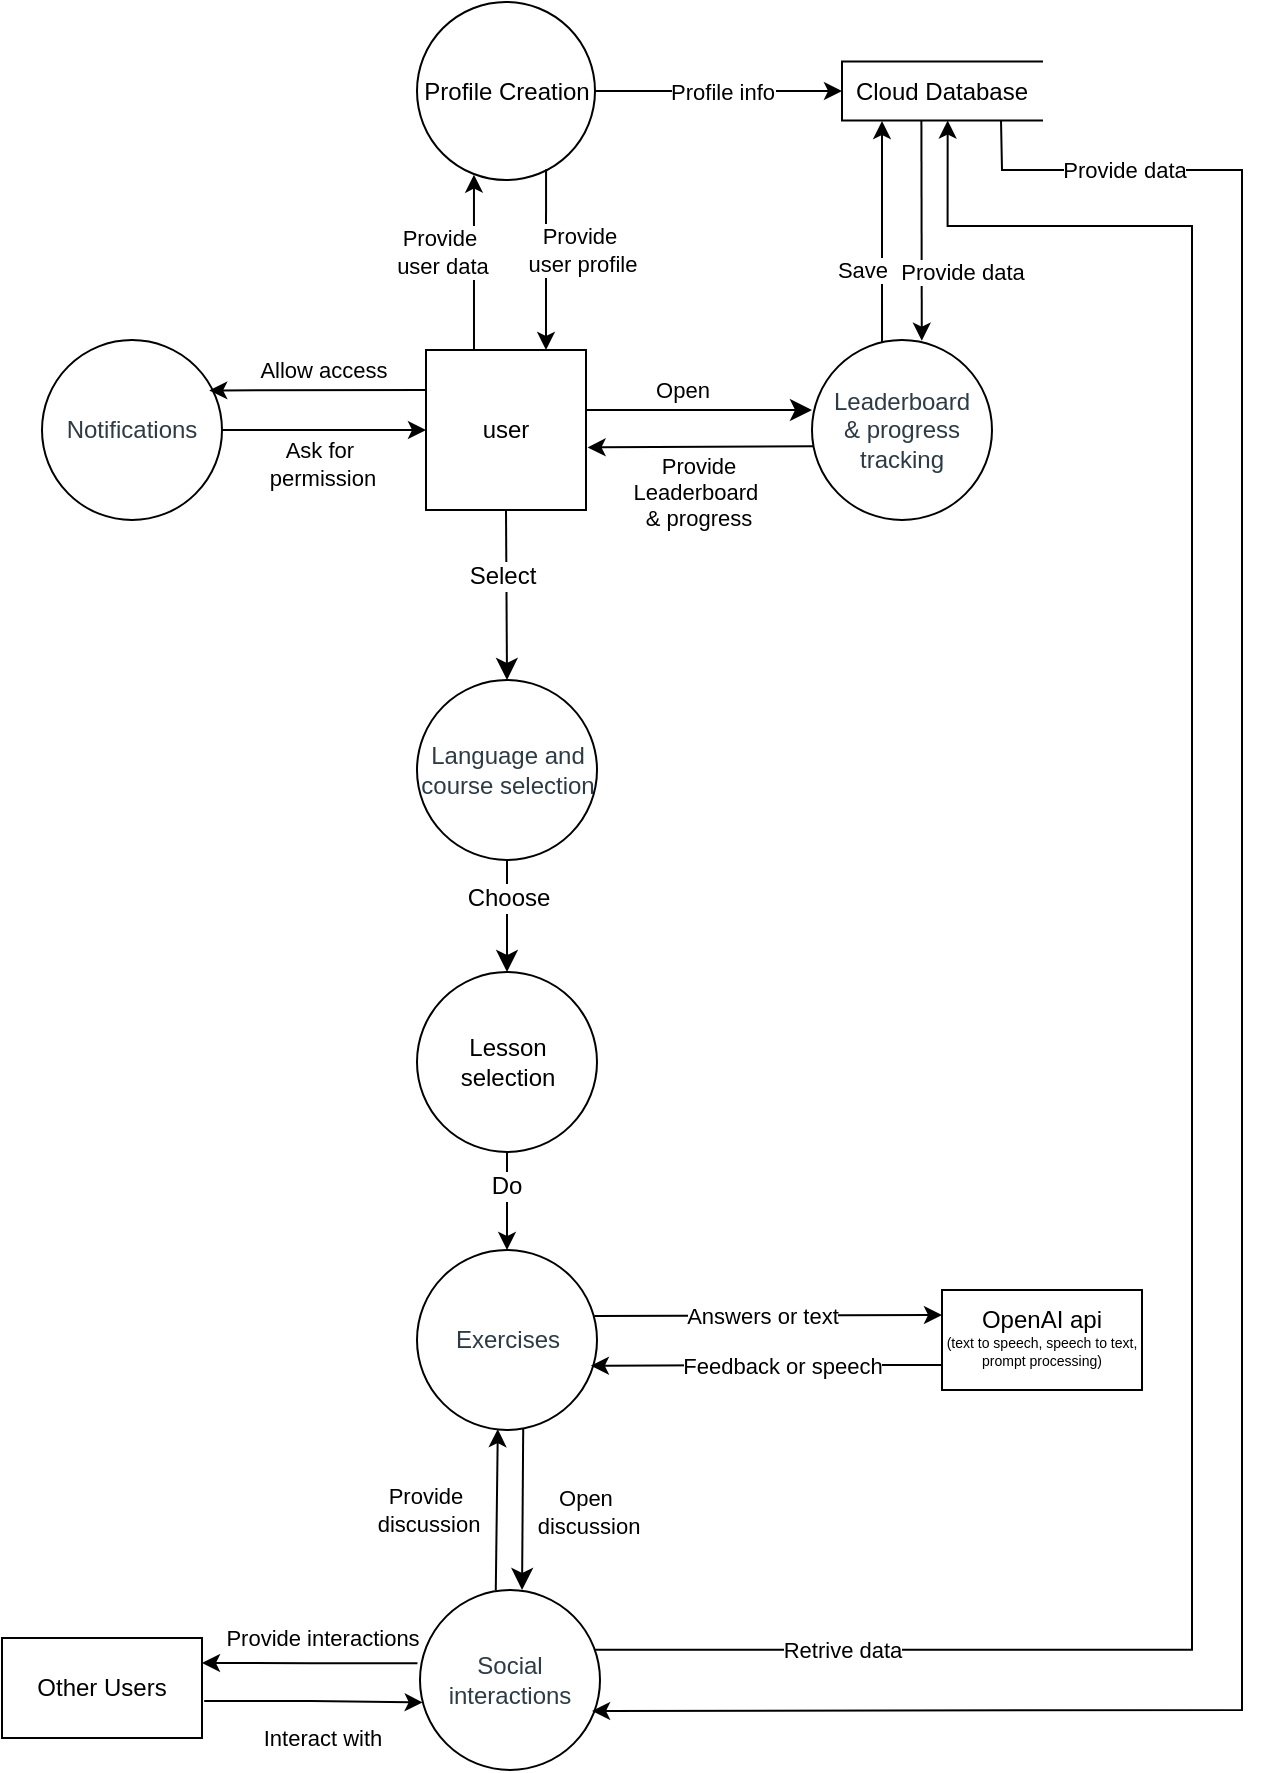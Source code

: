 <mxfile version="25.0.1" pages="2">
  <diagram name="หน้า-1" id="2UDXDHw2PwOCwHfr0oTo">
    <mxGraphModel grid="1" page="1" gridSize="10" guides="1" tooltips="1" connect="1" arrows="1" fold="1" pageScale="1" pageWidth="827" pageHeight="1169" math="0" shadow="0">
      <root>
        <mxCell id="0" />
        <mxCell id="1" parent="0" />
        <mxCell id="pWtESwKkRQXno9oUZenS-10" style="edgeStyle=none;curved=1;rounded=0;orthogonalLoop=1;jettySize=auto;html=1;exitX=0.5;exitY=1;exitDx=0;exitDy=0;entryX=0.5;entryY=0;entryDx=0;entryDy=0;fontSize=12;startSize=8;endSize=8;" edge="1" parent="1" source="57W3M7YjpeZOh1R842WB-11" target="k3LOkdFiJfddU6E8-Vei-3">
          <mxGeometry relative="1" as="geometry" />
        </mxCell>
        <mxCell id="pWtESwKkRQXno9oUZenS-14" value="Select" style="edgeLabel;html=1;align=center;verticalAlign=middle;resizable=0;points=[];fontSize=12;" connectable="0" vertex="1" parent="pWtESwKkRQXno9oUZenS-10">
          <mxGeometry x="-0.23" y="-2" relative="1" as="geometry">
            <mxPoint as="offset" />
          </mxGeometry>
        </mxCell>
        <mxCell id="pWtESwKkRQXno9oUZenS-18" style="edgeStyle=none;curved=1;rounded=0;orthogonalLoop=1;jettySize=auto;html=1;entryX=0.294;entryY=0.954;entryDx=0;entryDy=0;fontSize=12;startSize=8;endSize=8;entryPerimeter=0;" edge="1" parent="1" source="pWtESwKkRQXno9oUZenS-2" target="pWtESwKkRQXno9oUZenS-2">
          <mxGeometry relative="1" as="geometry" />
        </mxCell>
        <mxCell id="pWtESwKkRQXno9oUZenS-2" value="Profile Creation" style="ellipse;whiteSpace=wrap;html=1;aspect=fixed;" vertex="1" parent="1">
          <mxGeometry x="-572.5" y="-1100" width="89" height="89" as="geometry" />
        </mxCell>
        <mxCell id="8MOU36k9hdAXZxLCXdAl-3" style="edgeStyle=orthogonalEdgeStyle;rounded=0;orthogonalLoop=1;jettySize=auto;html=1;entryX=0;entryY=0.5;entryDx=0;entryDy=0;exitX=1;exitY=0.5;exitDx=0;exitDy=0;" edge="1" parent="1" source="pWtESwKkRQXno9oUZenS-2" target="8MOU36k9hdAXZxLCXdAl-2">
          <mxGeometry relative="1" as="geometry">
            <mxPoint x="-500" y="-943" as="sourcePoint" />
          </mxGeometry>
        </mxCell>
        <mxCell id="8MOU36k9hdAXZxLCXdAl-5" value="Profile info" style="edgeLabel;html=1;align=center;verticalAlign=middle;resizable=0;points=[];" connectable="0" vertex="1" parent="8MOU36k9hdAXZxLCXdAl-3">
          <mxGeometry x="0.027" relative="1" as="geometry">
            <mxPoint as="offset" />
          </mxGeometry>
        </mxCell>
        <mxCell id="pWtESwKkRQXno9oUZenS-15" value="" style="edgeStyle=none;curved=1;rounded=0;orthogonalLoop=1;jettySize=auto;html=1;fontSize=12;startSize=8;endSize=8;" edge="1" parent="1" source="k3LOkdFiJfddU6E8-Vei-3" target="k3LOkdFiJfddU6E8-Vei-4">
          <mxGeometry relative="1" as="geometry" />
        </mxCell>
        <mxCell id="pWtESwKkRQXno9oUZenS-16" value="Choose" style="edgeLabel;html=1;align=center;verticalAlign=middle;resizable=0;points=[];fontSize=12;" connectable="0" vertex="1" parent="pWtESwKkRQXno9oUZenS-15">
          <mxGeometry x="-0.33" relative="1" as="geometry">
            <mxPoint as="offset" />
          </mxGeometry>
        </mxCell>
        <mxCell id="k3LOkdFiJfddU6E8-Vei-3" value="&lt;span style=&quot;background-color: transparent; white-space-collapse: preserve; color: rgb(45, 59, 69); font-family: Arial, sans-serif; text-align: left;&quot;&gt;&lt;font&gt;Language and course selection&lt;/font&gt;&lt;/span&gt;" style="ellipse;whiteSpace=wrap;html=1;aspect=fixed;" vertex="1" parent="1">
          <mxGeometry x="-572.5" y="-761" width="90" height="90" as="geometry" />
        </mxCell>
        <mxCell id="8MOU36k9hdAXZxLCXdAl-9" style="edgeStyle=orthogonalEdgeStyle;rounded=0;orthogonalLoop=1;jettySize=auto;html=1;entryX=0.5;entryY=0;entryDx=0;entryDy=0;" edge="1" parent="1" source="k3LOkdFiJfddU6E8-Vei-4" target="8MOU36k9hdAXZxLCXdAl-8">
          <mxGeometry relative="1" as="geometry" />
        </mxCell>
        <mxCell id="pWtESwKkRQXno9oUZenS-40" value="Do" style="edgeLabel;html=1;align=center;verticalAlign=middle;resizable=0;points=[];fontSize=12;" connectable="0" vertex="1" parent="8MOU36k9hdAXZxLCXdAl-9">
          <mxGeometry x="-0.297" y="-1" relative="1" as="geometry">
            <mxPoint as="offset" />
          </mxGeometry>
        </mxCell>
        <mxCell id="k3LOkdFiJfddU6E8-Vei-4" value="Lesson selection" style="ellipse;whiteSpace=wrap;html=1;aspect=fixed;" vertex="1" parent="1">
          <mxGeometry x="-572.5" y="-615" width="90" height="90" as="geometry" />
        </mxCell>
        <mxCell id="LoUr-mscUiwfBbpPwu3B-28" style="edgeStyle=orthogonalEdgeStyle;rounded=0;orthogonalLoop=1;jettySize=auto;html=1;entryX=1;entryY=0.25;entryDx=0;entryDy=0;exitX=-0.014;exitY=0.407;exitDx=0;exitDy=0;exitPerimeter=0;" edge="1" parent="1" source="k3LOkdFiJfddU6E8-Vei-5" target="LoUr-mscUiwfBbpPwu3B-7">
          <mxGeometry relative="1" as="geometry" />
        </mxCell>
        <mxCell id="LoUr-mscUiwfBbpPwu3B-30" value="Provide interactions" style="edgeLabel;html=1;align=center;verticalAlign=middle;resizable=0;points=[];" connectable="0" vertex="1" parent="LoUr-mscUiwfBbpPwu3B-28">
          <mxGeometry x="0.105" y="2" relative="1" as="geometry">
            <mxPoint x="11" y="-15" as="offset" />
          </mxGeometry>
        </mxCell>
        <mxCell id="k3LOkdFiJfddU6E8-Vei-5" value="&lt;span style=&quot;background-color: transparent; white-space-collapse: preserve; color: rgb(45, 59, 69); font-family: Arial, sans-serif; text-align: left;&quot;&gt;&lt;font&gt;Social interactions&lt;/font&gt;&lt;/span&gt;" style="ellipse;whiteSpace=wrap;html=1;aspect=fixed;" vertex="1" parent="1">
          <mxGeometry x="-571" y="-306" width="90" height="90" as="geometry" />
        </mxCell>
        <mxCell id="57W3M7YjpeZOh1R842WB-15" style="edgeStyle=orthogonalEdgeStyle;rounded=0;orthogonalLoop=1;jettySize=auto;html=1;entryX=0.5;entryY=1;entryDx=0;entryDy=0;exitX=0.389;exitY=0.056;exitDx=0;exitDy=0;exitPerimeter=0;" edge="1" parent="1" source="k3LOkdFiJfddU6E8-Vei-6">
          <mxGeometry relative="1" as="geometry">
            <mxPoint x="-340" y="-931" as="sourcePoint" />
            <mxPoint x="-340" y="-1040.5" as="targetPoint" />
          </mxGeometry>
        </mxCell>
        <mxCell id="LoUr-mscUiwfBbpPwu3B-22" value="Save" style="edgeLabel;html=1;align=center;verticalAlign=middle;resizable=0;points=[];" connectable="0" vertex="1" parent="57W3M7YjpeZOh1R842WB-15">
          <mxGeometry x="-0.446" y="1" relative="1" as="geometry">
            <mxPoint x="-9" y="-8" as="offset" />
          </mxGeometry>
        </mxCell>
        <mxCell id="8MOU36k9hdAXZxLCXdAl-2" value="Cloud Database" style="html=1;dashed=0;whiteSpace=wrap;shape=partialRectangle;right=0;" vertex="1" parent="1">
          <mxGeometry x="-360" y="-1070.25" width="100" height="29.5" as="geometry" />
        </mxCell>
        <mxCell id="k3LOkdFiJfddU6E8-Vei-8" value="&lt;span style=&quot;background-color: transparent; white-space-collapse: preserve; color: rgb(45, 59, 69); font-family: Arial, sans-serif; text-align: left;&quot;&gt;&lt;font&gt;Notifications&lt;/font&gt;&lt;/span&gt;" style="ellipse;whiteSpace=wrap;html=1;aspect=fixed;" vertex="1" parent="1">
          <mxGeometry x="-760" y="-931" width="90" height="90" as="geometry" />
        </mxCell>
        <mxCell id="57W3M7YjpeZOh1R842WB-12" style="edgeStyle=orthogonalEdgeStyle;rounded=0;orthogonalLoop=1;jettySize=auto;html=1;entryX=0.32;entryY=0.97;entryDx=0;entryDy=0;entryPerimeter=0;exitX=0.25;exitY=0;exitDx=0;exitDy=0;" edge="1" parent="1" source="57W3M7YjpeZOh1R842WB-11" target="pWtESwKkRQXno9oUZenS-2">
          <mxGeometry relative="1" as="geometry">
            <Array as="points">
              <mxPoint x="-544" y="-926" />
            </Array>
          </mxGeometry>
        </mxCell>
        <mxCell id="k3LOkdFiJfddU6E8-Vei-11" value="Provide&amp;nbsp;&lt;div&gt;user data&lt;/div&gt;" style="edgeLabel;html=1;align=center;verticalAlign=middle;resizable=0;points=[];" vertex="1" connectable="0" parent="57W3M7YjpeZOh1R842WB-12">
          <mxGeometry x="-0.158" y="-1" relative="1" as="geometry">
            <mxPoint x="-17" y="-15" as="offset" />
          </mxGeometry>
        </mxCell>
        <mxCell id="pWtESwKkRQXno9oUZenS-25" value="" style="edgeStyle=none;curved=1;rounded=0;orthogonalLoop=1;jettySize=auto;html=1;fontSize=12;startSize=8;endSize=8;" edge="1" parent="1">
          <mxGeometry relative="1" as="geometry">
            <mxPoint x="-488" y="-896" as="sourcePoint" />
            <mxPoint x="-375.0" y="-896" as="targetPoint" />
          </mxGeometry>
        </mxCell>
        <mxCell id="k3LOkdFiJfddU6E8-Vei-34" value="Open" style="edgeLabel;html=1;align=center;verticalAlign=middle;resizable=0;points=[];" vertex="1" connectable="0" parent="pWtESwKkRQXno9oUZenS-25">
          <mxGeometry x="-0.1" relative="1" as="geometry">
            <mxPoint x="-3" y="-10" as="offset" />
          </mxGeometry>
        </mxCell>
        <mxCell id="57W3M7YjpeZOh1R842WB-11" value="user" style="whiteSpace=wrap;html=1;aspect=fixed;" vertex="1" parent="1">
          <mxGeometry x="-568" y="-926" width="80" height="80" as="geometry" />
        </mxCell>
        <mxCell id="8MOU36k9hdAXZxLCXdAl-6" value="&lt;div style=&quot;line-height: 80%;&quot; align=&quot;center&quot;&gt;OpenAI api&lt;/div&gt;&lt;div style=&quot;line-height: 80%;&quot; align=&quot;center&quot;&gt;&lt;font style=&quot;font-size: 7px; line-height: 80%;&quot;&gt;(text to speech, speech to text, prompt processing)&lt;/font&gt;&lt;/div&gt;" style="html=1;dashed=0;whiteSpace=wrap;align=center;" vertex="1" parent="1">
          <mxGeometry x="-310" y="-456" width="100" height="50" as="geometry" />
        </mxCell>
        <mxCell id="pWtESwKkRQXno9oUZenS-17" value="" style="edgeStyle=none;curved=1;rounded=0;orthogonalLoop=1;jettySize=auto;html=1;fontSize=12;startSize=8;endSize=8;exitX=0.59;exitY=0.995;exitDx=0;exitDy=0;exitPerimeter=0;entryX=0.567;entryY=0;entryDx=0;entryDy=0;entryPerimeter=0;" edge="1" parent="1" source="8MOU36k9hdAXZxLCXdAl-8" target="k3LOkdFiJfddU6E8-Vei-5">
          <mxGeometry relative="1" as="geometry">
            <mxPoint x="-530" y="-306" as="targetPoint" />
          </mxGeometry>
        </mxCell>
        <mxCell id="k3LOkdFiJfddU6E8-Vei-12" value="Open&amp;nbsp;&lt;div&gt;discussion&lt;/div&gt;" style="edgeLabel;html=1;align=center;verticalAlign=middle;resizable=0;points=[];" vertex="1" connectable="0" parent="pWtESwKkRQXno9oUZenS-17">
          <mxGeometry x="-0.059" relative="1" as="geometry">
            <mxPoint x="32" y="3" as="offset" />
          </mxGeometry>
        </mxCell>
        <mxCell id="8MOU36k9hdAXZxLCXdAl-15" style="edgeStyle=orthogonalEdgeStyle;rounded=0;orthogonalLoop=1;jettySize=auto;html=1;entryX=0;entryY=0.25;entryDx=0;entryDy=0;exitX=0.985;exitY=0.366;exitDx=0;exitDy=0;exitPerimeter=0;" edge="1" parent="1" source="8MOU36k9hdAXZxLCXdAl-8" target="8MOU36k9hdAXZxLCXdAl-6">
          <mxGeometry relative="1" as="geometry">
            <Array as="points">
              <mxPoint x="-440" y="-443" />
              <mxPoint x="-440" y="-443" />
            </Array>
            <mxPoint x="-488.0" y="-464" as="sourcePoint" />
            <mxPoint x="-260" y="-443.5" as="targetPoint" />
          </mxGeometry>
        </mxCell>
        <mxCell id="8MOU36k9hdAXZxLCXdAl-16" value="Answers or text" style="edgeLabel;html=1;align=center;verticalAlign=middle;resizable=0;points=[];" connectable="0" vertex="1" parent="8MOU36k9hdAXZxLCXdAl-15">
          <mxGeometry x="0.119" relative="1" as="geometry">
            <mxPoint x="-14" as="offset" />
          </mxGeometry>
        </mxCell>
        <mxCell id="8MOU36k9hdAXZxLCXdAl-8" value="&lt;span style=&quot;background-color: transparent; white-space-collapse: preserve; color: rgb(45, 59, 69); font-family: Arial, sans-serif; text-align: left;&quot;&gt;&lt;font&gt;Exercises&lt;/font&gt;&lt;/span&gt;" style="ellipse;whiteSpace=wrap;html=1;aspect=fixed;" vertex="1" parent="1">
          <mxGeometry x="-572.5" y="-476" width="90" height="90" as="geometry" />
        </mxCell>
        <mxCell id="k3LOkdFiJfddU6E8-Vei-17" value="" style="endArrow=classic;html=1;rounded=0;exitX=0;exitY=0.25;exitDx=0;exitDy=0;entryX=0.929;entryY=0.28;entryDx=0;entryDy=0;entryPerimeter=0;" edge="1" parent="1" source="57W3M7YjpeZOh1R842WB-11" target="k3LOkdFiJfddU6E8-Vei-8">
          <mxGeometry width="50" height="50" relative="1" as="geometry">
            <mxPoint x="-390" y="-806" as="sourcePoint" />
            <mxPoint x="-340" y="-856" as="targetPoint" />
          </mxGeometry>
        </mxCell>
        <mxCell id="k3LOkdFiJfddU6E8-Vei-19" value="Allow access&amp;nbsp;" style="edgeLabel;html=1;align=center;verticalAlign=middle;resizable=0;points=[];" vertex="1" connectable="0" parent="k3LOkdFiJfddU6E8-Vei-17">
          <mxGeometry x="0.113" y="2" relative="1" as="geometry">
            <mxPoint x="10" y="-12" as="offset" />
          </mxGeometry>
        </mxCell>
        <mxCell id="k3LOkdFiJfddU6E8-Vei-18" value="" style="endArrow=classic;html=1;rounded=0;exitX=1;exitY=0.5;exitDx=0;exitDy=0;entryX=0;entryY=0.5;entryDx=0;entryDy=0;" edge="1" parent="1" source="k3LOkdFiJfddU6E8-Vei-8" target="57W3M7YjpeZOh1R842WB-11">
          <mxGeometry width="50" height="50" relative="1" as="geometry">
            <mxPoint x="-500" y="-846" as="sourcePoint" />
            <mxPoint x="-399" y="-773" as="targetPoint" />
          </mxGeometry>
        </mxCell>
        <mxCell id="k3LOkdFiJfddU6E8-Vei-20" value="Ask for&amp;nbsp;&lt;div&gt;permission&lt;/div&gt;" style="edgeLabel;html=1;align=center;verticalAlign=middle;resizable=0;points=[];" vertex="1" connectable="0" parent="k3LOkdFiJfddU6E8-Vei-18">
          <mxGeometry x="-0.009" y="-2" relative="1" as="geometry">
            <mxPoint x="-1" y="15" as="offset" />
          </mxGeometry>
        </mxCell>
        <mxCell id="LoUr-mscUiwfBbpPwu3B-7" value="Other Users" style="html=1;dashed=0;whiteSpace=wrap;" vertex="1" parent="1">
          <mxGeometry x="-780" y="-282" width="100" height="50" as="geometry" />
        </mxCell>
        <mxCell id="k3LOkdFiJfddU6E8-Vei-24" value="" style="endArrow=classic;html=1;rounded=0;exitX=0.397;exitY=1;exitDx=0;exitDy=0;exitPerimeter=0;entryX=0.61;entryY=0.004;entryDx=0;entryDy=0;entryPerimeter=0;" edge="1" parent="1" source="8MOU36k9hdAXZxLCXdAl-2" target="k3LOkdFiJfddU6E8-Vei-6">
          <mxGeometry width="50" height="50" relative="1" as="geometry">
            <mxPoint x="-319.98" y="-1039.649" as="sourcePoint" />
            <mxPoint x="-320" y="-946" as="targetPoint" />
          </mxGeometry>
        </mxCell>
        <mxCell id="LoUr-mscUiwfBbpPwu3B-23" value="Provide data" style="edgeLabel;html=1;align=center;verticalAlign=middle;resizable=0;points=[];" connectable="0" vertex="1" parent="k3LOkdFiJfddU6E8-Vei-24">
          <mxGeometry x="0.36" y="-1" relative="1" as="geometry">
            <mxPoint x="21" as="offset" />
          </mxGeometry>
        </mxCell>
        <mxCell id="k3LOkdFiJfddU6E8-Vei-27" value="" style="endArrow=classic;html=1;rounded=0;exitX=0.795;exitY=0.991;exitDx=0;exitDy=0;exitPerimeter=0;entryX=0.956;entryY=0.672;entryDx=0;entryDy=0;entryPerimeter=0;" edge="1" parent="1" source="8MOU36k9hdAXZxLCXdAl-2" target="k3LOkdFiJfddU6E8-Vei-5">
          <mxGeometry width="50" height="50" relative="1" as="geometry">
            <mxPoint x="-290" y="-1016" as="sourcePoint" />
            <mxPoint x="-320" y="-316" as="targetPoint" />
            <Array as="points">
              <mxPoint x="-280" y="-1016" />
              <mxPoint x="-160" y="-1016" />
              <mxPoint x="-160" y="-626" />
              <mxPoint x="-160" y="-246" />
            </Array>
          </mxGeometry>
        </mxCell>
        <mxCell id="k3LOkdFiJfddU6E8-Vei-28" value="Provide data" style="edgeLabel;html=1;align=center;verticalAlign=middle;resizable=0;points=[];" vertex="1" connectable="0" parent="k3LOkdFiJfddU6E8-Vei-27">
          <mxGeometry x="-0.867" y="-4" relative="1" as="geometry">
            <mxPoint x="3" y="-4" as="offset" />
          </mxGeometry>
        </mxCell>
        <mxCell id="k3LOkdFiJfddU6E8-Vei-15" value="" style="endArrow=classic;html=1;rounded=0;entryX=0.75;entryY=0;entryDx=0;entryDy=0;exitX=0.725;exitY=0.939;exitDx=0;exitDy=0;exitPerimeter=0;" edge="1" parent="1" source="pWtESwKkRQXno9oUZenS-2" target="57W3M7YjpeZOh1R842WB-11">
          <mxGeometry width="50" height="50" relative="1" as="geometry">
            <mxPoint x="-510" y="-946" as="sourcePoint" />
            <mxPoint x="-460" y="-996" as="targetPoint" />
          </mxGeometry>
        </mxCell>
        <mxCell id="k3LOkdFiJfddU6E8-Vei-16" value="Provide&amp;nbsp;&lt;div&gt;user profile&lt;/div&gt;" style="edgeLabel;html=1;align=center;verticalAlign=middle;resizable=0;points=[];" vertex="1" connectable="0" parent="k3LOkdFiJfddU6E8-Vei-15">
          <mxGeometry x="-0.128" relative="1" as="geometry">
            <mxPoint x="18" y="1" as="offset" />
          </mxGeometry>
        </mxCell>
        <mxCell id="k3LOkdFiJfddU6E8-Vei-13" value="" style="endArrow=classic;html=1;rounded=0;exitX=0.421;exitY=0.002;exitDx=0;exitDy=0;entryX=0.449;entryY=0.995;entryDx=0;entryDy=0;exitPerimeter=0;entryPerimeter=0;" edge="1" parent="1" source="k3LOkdFiJfddU6E8-Vei-5" target="8MOU36k9hdAXZxLCXdAl-8">
          <mxGeometry width="50" height="50" relative="1" as="geometry">
            <mxPoint x="-450" y="-476" as="sourcePoint" />
            <mxPoint x="-400" y="-526" as="targetPoint" />
          </mxGeometry>
        </mxCell>
        <mxCell id="k3LOkdFiJfddU6E8-Vei-14" value="Provide&amp;nbsp;&lt;div&gt;discussion&lt;/div&gt;" style="edgeLabel;html=1;align=center;verticalAlign=middle;resizable=0;points=[];" vertex="1" connectable="0" parent="k3LOkdFiJfddU6E8-Vei-13">
          <mxGeometry x="0.143" y="1" relative="1" as="geometry">
            <mxPoint x="-34" y="6" as="offset" />
          </mxGeometry>
        </mxCell>
        <mxCell id="8MOU36k9hdAXZxLCXdAl-19" style="edgeStyle=orthogonalEdgeStyle;rounded=0;orthogonalLoop=1;jettySize=auto;html=1;exitX=0;exitY=0.75;exitDx=0;exitDy=0;entryX=0.966;entryY=0.643;entryDx=0;entryDy=0;entryPerimeter=0;" edge="1" parent="1" source="8MOU36k9hdAXZxLCXdAl-6" target="8MOU36k9hdAXZxLCXdAl-8">
          <mxGeometry relative="1" as="geometry">
            <mxPoint x="-485.18" y="-441.23" as="targetPoint" />
          </mxGeometry>
        </mxCell>
        <mxCell id="8MOU36k9hdAXZxLCXdAl-20" value="Feedback or speech" style="edgeLabel;html=1;align=center;verticalAlign=middle;resizable=0;points=[];" connectable="0" vertex="1" parent="8MOU36k9hdAXZxLCXdAl-19">
          <mxGeometry x="-0.05" relative="1" as="geometry">
            <mxPoint x="3" as="offset" />
          </mxGeometry>
        </mxCell>
        <mxCell id="k3LOkdFiJfddU6E8-Vei-6" value="&lt;div&gt;&lt;font&gt;&lt;span style=&quot;background-color: transparent; white-space-collapse: preserve; color: rgb(45, 59, 69); font-family: Arial, sans-serif; text-align: left;&quot;&gt;Leaderboard&lt;/span&gt;&lt;/font&gt;&lt;/div&gt;&lt;div&gt;&lt;font&gt;&lt;span style=&quot;background-color: transparent; white-space-collapse: preserve; color: rgb(45, 59, 69); font-family: Arial, sans-serif; text-align: left;&quot;&gt;&amp;amp; progress tracking&lt;/span&gt;&lt;/font&gt;&lt;/div&gt;" style="ellipse;whiteSpace=wrap;html=1;aspect=fixed;" vertex="1" parent="1">
          <mxGeometry x="-375" y="-931" width="90" height="90" as="geometry" />
        </mxCell>
        <mxCell id="LoUr-mscUiwfBbpPwu3B-19" style="edgeStyle=orthogonalEdgeStyle;rounded=0;orthogonalLoop=1;jettySize=auto;html=1;entryX=0.583;entryY=1.061;entryDx=0;entryDy=0;entryPerimeter=0;exitX=0.968;exitY=0.332;exitDx=0;exitDy=0;exitPerimeter=0;" edge="1" parent="1" source="k3LOkdFiJfddU6E8-Vei-5">
          <mxGeometry relative="1" as="geometry">
            <mxPoint x="-307.17" y="-1040.75" as="targetPoint" />
            <Array as="points">
              <mxPoint x="-185" y="-276" />
              <mxPoint x="-185" y="-988" />
              <mxPoint x="-307" y="-988" />
            </Array>
            <mxPoint x="-480" y="-276" as="sourcePoint" />
          </mxGeometry>
        </mxCell>
        <mxCell id="LoUr-mscUiwfBbpPwu3B-24" value="Retrive data" style="edgeLabel;html=1;align=center;verticalAlign=middle;resizable=0;points=[];" connectable="0" vertex="1" parent="LoUr-mscUiwfBbpPwu3B-19">
          <mxGeometry x="0.697" y="-1" relative="1" as="geometry">
            <mxPoint x="-176" y="707" as="offset" />
          </mxGeometry>
        </mxCell>
        <mxCell id="LoUr-mscUiwfBbpPwu3B-29" style="edgeStyle=orthogonalEdgeStyle;rounded=0;orthogonalLoop=1;jettySize=auto;html=1;entryX=0.015;entryY=0.625;entryDx=0;entryDy=0;entryPerimeter=0;exitX=1.011;exitY=0.63;exitDx=0;exitDy=0;exitPerimeter=0;" edge="1" parent="1" source="LoUr-mscUiwfBbpPwu3B-7" target="k3LOkdFiJfddU6E8-Vei-5">
          <mxGeometry relative="1" as="geometry" />
        </mxCell>
        <mxCell id="LoUr-mscUiwfBbpPwu3B-31" value="Interact with" style="edgeLabel;html=1;align=center;verticalAlign=middle;resizable=0;points=[];" connectable="0" vertex="1" parent="LoUr-mscUiwfBbpPwu3B-29">
          <mxGeometry x="-0.709" y="4" relative="1" as="geometry">
            <mxPoint x="43" y="22" as="offset" />
          </mxGeometry>
        </mxCell>
        <mxCell id="k3LOkdFiJfddU6E8-Vei-35" value="" style="endArrow=classic;html=1;rounded=0;entryX=1.01;entryY=0.609;entryDx=0;entryDy=0;entryPerimeter=0;exitX=0.008;exitY=0.59;exitDx=0;exitDy=0;exitPerimeter=0;" edge="1" parent="1" source="k3LOkdFiJfddU6E8-Vei-6" target="57W3M7YjpeZOh1R842WB-11">
          <mxGeometry width="50" height="50" relative="1" as="geometry">
            <mxPoint x="-430" y="-846" as="sourcePoint" />
            <mxPoint x="-380" y="-896" as="targetPoint" />
          </mxGeometry>
        </mxCell>
        <mxCell id="k3LOkdFiJfddU6E8-Vei-36" value="Provide&lt;div&gt;Leaderboard&amp;nbsp;&lt;/div&gt;&lt;div&gt;&amp;amp; progress&lt;/div&gt;" style="edgeLabel;html=1;align=center;verticalAlign=middle;resizable=0;points=[];" vertex="1" connectable="0" parent="k3LOkdFiJfddU6E8-Vei-35">
          <mxGeometry x="0.02" relative="1" as="geometry">
            <mxPoint y="22" as="offset" />
          </mxGeometry>
        </mxCell>
      </root>
    </mxGraphModel>
  </diagram>
  <diagram id="YylI3D4-Z5giz6i_5VUF" name="Page2">
    <mxGraphModel dx="3560" dy="1768" grid="1" gridSize="10" guides="1" tooltips="1" connect="1" arrows="1" fold="1" page="1" pageScale="1" pageWidth="827" pageHeight="1169" math="0" shadow="0">
      <root>
        <mxCell id="0" />
        <mxCell id="1" parent="0" />
        <mxCell id="WmZokF4Fd5E9EyZoATn1-2" style="edgeStyle=orthogonalEdgeStyle;rounded=0;orthogonalLoop=1;jettySize=auto;html=1;" parent="1" edge="1">
          <mxGeometry relative="1" as="geometry">
            <mxPoint x="385" y="140" as="sourcePoint" />
            <Array as="points">
              <mxPoint x="390" y="160" />
              <mxPoint x="390" y="160" />
            </Array>
          </mxGeometry>
        </mxCell>
        <mxCell id="j_IpoesKqQzwH59fXwDE-29" value="" style="group" vertex="1" connectable="0" parent="1">
          <mxGeometry x="190" y="350" width="1940" height="770" as="geometry" />
        </mxCell>
        <mxCell id="j_IpoesKqQzwH59fXwDE-27" value="" style="group" vertex="1" connectable="0" parent="j_IpoesKqQzwH59fXwDE-29">
          <mxGeometry x="1300" y="80" width="640" height="410" as="geometry" />
        </mxCell>
        <mxCell id="VW5oNLu-7iyOLT5B4tlu-5" value="" style="rounded=0;whiteSpace=wrap;html=1;fillColor=#fff2cc;strokeColor=#d6b656;" parent="j_IpoesKqQzwH59fXwDE-27" vertex="1">
          <mxGeometry width="640" height="410" as="geometry" />
        </mxCell>
        <mxCell id="FNTNuOMtzcgWW91pUu4r-284" value="" style="rounded=0;whiteSpace=wrap;html=1;fillColor=#fff2cc;strokeColor=#d6b656;" parent="j_IpoesKqQzwH59fXwDE-27" vertex="1">
          <mxGeometry x="280" y="30" width="320" height="360" as="geometry" />
        </mxCell>
        <mxCell id="VW5oNLu-7iyOLT5B4tlu-10" value="" style="rounded=0;whiteSpace=wrap;html=1;fillColor=#fff2cc;strokeColor=#d6b656;" parent="j_IpoesKqQzwH59fXwDE-27" vertex="1">
          <mxGeometry x="10" y="30" width="240" height="140" as="geometry" />
        </mxCell>
        <mxCell id="VW5oNLu-7iyOLT5B4tlu-11" value="Data Source" style="text;strokeColor=none;align=center;fillColor=none;html=1;verticalAlign=middle;whiteSpace=wrap;rounded=0;fontStyle=1" parent="j_IpoesKqQzwH59fXwDE-27" vertex="1">
          <mxGeometry x="65" y="40.91" width="120" height="30" as="geometry" />
        </mxCell>
        <mxCell id="VW5oNLu-7iyOLT5B4tlu-8" value="OpenAI API" style="shape=cylinder3;whiteSpace=wrap;html=1;boundedLbl=1;backgroundOutline=1;size=15;" parent="j_IpoesKqQzwH59fXwDE-27" vertex="1">
          <mxGeometry x="415" y="257.5" width="60" height="65" as="geometry" />
        </mxCell>
        <mxCell id="j_IpoesKqQzwH59fXwDE-16" style="edgeStyle=orthogonalEdgeStyle;shape=connector;rounded=0;orthogonalLoop=1;jettySize=auto;html=1;entryX=0;entryY=0.5;entryDx=0;entryDy=0;strokeColor=#1C1CA1;strokeWidth=2;align=center;verticalAlign=middle;fontFamily=Helvetica;fontSize=11;fontColor=#FF0000;labelBackgroundColor=default;endArrow=classic;" edge="1" parent="j_IpoesKqQzwH59fXwDE-27" source="VW5oNLu-7iyOLT5B4tlu-12" target="FNTNuOMtzcgWW91pUu4r-286">
          <mxGeometry relative="1" as="geometry" />
        </mxCell>
        <mxCell id="VW5oNLu-7iyOLT5B4tlu-12" value="CourseDataSource" style="rounded=0;whiteSpace=wrap;html=1;" parent="j_IpoesKqQzwH59fXwDE-27" vertex="1">
          <mxGeometry x="40" y="70" width="170" height="30" as="geometry" />
        </mxCell>
        <mxCell id="FNTNuOMtzcgWW91pUu4r-280" value="Data" style="text;html=1;align=center;verticalAlign=middle;whiteSpace=wrap;rounded=0;fontStyle=1;fontColor=#FF8000;fontSize=17;" parent="j_IpoesKqQzwH59fXwDE-27" vertex="1">
          <mxGeometry x="83.46" y="10" width="93.09" height="20.91" as="geometry" />
        </mxCell>
        <mxCell id="j_IpoesKqQzwH59fXwDE-22" style="edgeStyle=orthogonalEdgeStyle;shape=connector;rounded=0;orthogonalLoop=1;jettySize=auto;html=1;strokeColor=#1C1CA1;strokeWidth=2;align=center;verticalAlign=middle;fontFamily=Helvetica;fontSize=11;fontColor=#FF0000;labelBackgroundColor=default;endArrow=classic;" edge="1" parent="j_IpoesKqQzwH59fXwDE-27" source="FNTNuOMtzcgWW91pUu4r-283" target="FNTNuOMtzcgWW91pUu4r-287">
          <mxGeometry relative="1" as="geometry" />
        </mxCell>
        <mxCell id="FNTNuOMtzcgWW91pUu4r-283" value="AccountDataSource" style="rounded=0;whiteSpace=wrap;html=1;" parent="j_IpoesKqQzwH59fXwDE-27" vertex="1">
          <mxGeometry x="45" y="120" width="170" height="30" as="geometry" />
        </mxCell>
        <mxCell id="FNTNuOMtzcgWW91pUu4r-285" value="Models" style="text;strokeColor=none;align=center;fillColor=none;html=1;verticalAlign=middle;whiteSpace=wrap;rounded=0;fontStyle=1" parent="j_IpoesKqQzwH59fXwDE-27" vertex="1">
          <mxGeometry x="410" y="30.91" width="70" height="30" as="geometry" />
        </mxCell>
        <mxCell id="j_IpoesKqQzwH59fXwDE-21" style="edgeStyle=orthogonalEdgeStyle;shape=connector;rounded=0;orthogonalLoop=1;jettySize=auto;html=1;strokeColor=#1C1CA1;strokeWidth=2;align=center;verticalAlign=middle;fontFamily=Helvetica;fontSize=11;fontColor=#FF0000;labelBackgroundColor=default;endArrow=classic;" edge="1" parent="j_IpoesKqQzwH59fXwDE-27" source="FNTNuOMtzcgWW91pUu4r-286" target="j_IpoesKqQzwH59fXwDE-20">
          <mxGeometry relative="1" as="geometry" />
        </mxCell>
        <mxCell id="FNTNuOMtzcgWW91pUu4r-286" value="CourseList" style="rounded=0;whiteSpace=wrap;html=1;" parent="j_IpoesKqQzwH59fXwDE-27" vertex="1">
          <mxGeometry x="320" y="70.91" width="70" height="30" as="geometry" />
        </mxCell>
        <mxCell id="j_IpoesKqQzwH59fXwDE-23" style="edgeStyle=orthogonalEdgeStyle;shape=connector;rounded=0;orthogonalLoop=1;jettySize=auto;html=1;entryX=0;entryY=0.5;entryDx=0;entryDy=0;strokeColor=#1C1CA1;strokeWidth=2;align=center;verticalAlign=middle;fontFamily=Helvetica;fontSize=11;fontColor=#FF0000;labelBackgroundColor=default;endArrow=classic;" edge="1" parent="j_IpoesKqQzwH59fXwDE-27" source="FNTNuOMtzcgWW91pUu4r-287" target="FNTNuOMtzcgWW91pUu4r-288">
          <mxGeometry relative="1" as="geometry" />
        </mxCell>
        <mxCell id="FNTNuOMtzcgWW91pUu4r-287" value="AccountList" style="rounded=0;whiteSpace=wrap;html=1;" parent="j_IpoesKqQzwH59fXwDE-27" vertex="1">
          <mxGeometry x="320" y="120" width="70" height="30" as="geometry" />
        </mxCell>
        <mxCell id="FNTNuOMtzcgWW91pUu4r-288" value="Account" style="rounded=0;whiteSpace=wrap;html=1;" parent="j_IpoesKqQzwH59fXwDE-27" vertex="1">
          <mxGeometry x="430" y="120" width="70" height="30" as="geometry" />
        </mxCell>
        <mxCell id="j_IpoesKqQzwH59fXwDE-17" value="JetPack&lt;div&gt;preferences&lt;/div&gt;" style="rounded=0;whiteSpace=wrap;html=1;" vertex="1" parent="j_IpoesKqQzwH59fXwDE-27">
          <mxGeometry x="320" y="348.5" width="80" height="30" as="geometry" />
        </mxCell>
        <mxCell id="j_IpoesKqQzwH59fXwDE-19" value="FireData&lt;div&gt;Base&lt;/div&gt;" style="shape=cylinder3;whiteSpace=wrap;html=1;boundedLbl=1;backgroundOutline=1;size=15;" vertex="1" parent="j_IpoesKqQzwH59fXwDE-27">
          <mxGeometry x="415" y="180" width="60" height="65" as="geometry" />
        </mxCell>
        <mxCell id="j_IpoesKqQzwH59fXwDE-20" value="Course" style="rounded=0;whiteSpace=wrap;html=1;" vertex="1" parent="j_IpoesKqQzwH59fXwDE-27">
          <mxGeometry x="430" y="70.91" width="70" height="30" as="geometry" />
        </mxCell>
        <mxCell id="j_IpoesKqQzwH59fXwDE-24" style="edgeStyle=orthogonalEdgeStyle;shape=connector;rounded=0;orthogonalLoop=1;jettySize=auto;html=1;entryX=0;entryY=0;entryDx=0;entryDy=41.25;entryPerimeter=0;strokeColor=#1C1CA1;strokeWidth=2;align=center;verticalAlign=middle;fontFamily=Helvetica;fontSize=11;fontColor=#FF0000;labelBackgroundColor=default;endArrow=classic;" edge="1" parent="j_IpoesKqQzwH59fXwDE-27" source="FNTNuOMtzcgWW91pUu4r-287" target="j_IpoesKqQzwH59fXwDE-19">
          <mxGeometry relative="1" as="geometry">
            <Array as="points">
              <mxPoint x="350" y="221" />
            </Array>
          </mxGeometry>
        </mxCell>
        <mxCell id="j_IpoesKqQzwH59fXwDE-25" style="edgeStyle=orthogonalEdgeStyle;shape=connector;rounded=0;orthogonalLoop=1;jettySize=auto;html=1;exitX=0.5;exitY=0;exitDx=0;exitDy=0;entryX=1;entryY=0;entryDx=0;entryDy=41.25;entryPerimeter=0;strokeColor=#1C1CA1;strokeWidth=2;align=center;verticalAlign=middle;fontFamily=Helvetica;fontSize=11;fontColor=#FF0000;labelBackgroundColor=default;endArrow=classic;" edge="1" parent="j_IpoesKqQzwH59fXwDE-27" source="FNTNuOMtzcgWW91pUu4r-286" target="j_IpoesKqQzwH59fXwDE-19">
          <mxGeometry relative="1" as="geometry">
            <Array as="points">
              <mxPoint x="355" y="60" />
              <mxPoint x="550" y="60" />
              <mxPoint x="550" y="224" />
              <mxPoint x="480" y="224" />
              <mxPoint x="480" y="221" />
            </Array>
          </mxGeometry>
        </mxCell>
        <mxCell id="uiDTJ5BgPfy8UHOPaKG--314" value="" style="group" parent="j_IpoesKqQzwH59fXwDE-29" connectable="0" vertex="1">
          <mxGeometry x="100" y="30" width="710" height="680" as="geometry" />
        </mxCell>
        <mxCell id="VW5oNLu-7iyOLT5B4tlu-3" value="" style="rounded=0;whiteSpace=wrap;html=1;fillColor=#fff2cc;strokeColor=#d6b656;" parent="uiDTJ5BgPfy8UHOPaKG--314" vertex="1">
          <mxGeometry width="710" height="680" as="geometry" />
        </mxCell>
        <mxCell id="VW5oNLu-7iyOLT5B4tlu-6" value="Presentation" style="text;html=1;align=center;verticalAlign=middle;whiteSpace=wrap;rounded=0;fontStyle=1;fontColor=#FF8000;fontSize=17;" parent="uiDTJ5BgPfy8UHOPaKG--314" vertex="1">
          <mxGeometry x="308.455" y="10" width="93.091" height="30.909" as="geometry" />
        </mxCell>
        <mxCell id="FNTNuOMtzcgWW91pUu4r-1" value="" style="rounded=0;whiteSpace=wrap;html=1;fillColor=none;" parent="uiDTJ5BgPfy8UHOPaKG--314" vertex="1">
          <mxGeometry x="10" y="42.43" width="690" height="61.82" as="geometry" />
        </mxCell>
        <mxCell id="FNTNuOMtzcgWW91pUu4r-4" style="edgeStyle=none;curved=1;rounded=0;orthogonalLoop=1;jettySize=auto;html=1;exitX=0.5;exitY=0;exitDx=0;exitDy=0;fontSize=12;startSize=8;endSize=8;" parent="uiDTJ5BgPfy8UHOPaKG--314" source="FNTNuOMtzcgWW91pUu4r-2" target="FNTNuOMtzcgWW91pUu4r-2" edge="1">
          <mxGeometry relative="1" as="geometry" />
        </mxCell>
        <mxCell id="FNTNuOMtzcgWW91pUu4r-49" value="Splash" style="text;strokeColor=none;align=center;fillColor=none;html=1;verticalAlign=middle;whiteSpace=wrap;rounded=0;fontStyle=1" parent="uiDTJ5BgPfy8UHOPaKG--314" vertex="1">
          <mxGeometry x="19.998" y="49.999" width="52.364" height="20.606" as="geometry" />
        </mxCell>
        <mxCell id="uiDTJ5BgPfy8UHOPaKG--182" value="" style="group" parent="uiDTJ5BgPfy8UHOPaKG--314" connectable="0" vertex="1">
          <mxGeometry x="10" y="120" width="690" height="524.751" as="geometry" />
        </mxCell>
        <mxCell id="FNTNuOMtzcgWW91pUu4r-7" style="edgeStyle=none;curved=1;rounded=0;orthogonalLoop=1;jettySize=auto;html=1;exitX=0.5;exitY=1;exitDx=0;exitDy=0;fontSize=12;startSize=8;endSize=8;" parent="uiDTJ5BgPfy8UHOPaKG--182" edge="1">
          <mxGeometry relative="1" as="geometry">
            <mxPoint x="172.214" y="185.253" as="sourcePoint" />
            <mxPoint x="172.214" y="185.253" as="targetPoint" />
          </mxGeometry>
        </mxCell>
        <mxCell id="uiDTJ5BgPfy8UHOPaKG--1" value="" style="group" parent="uiDTJ5BgPfy8UHOPaKG--182" connectable="0" vertex="1">
          <mxGeometry x="49.286" width="640.714" height="266.341" as="geometry" />
        </mxCell>
        <mxCell id="uiDTJ5BgPfy8UHOPaKG--2" value="" style="rounded=0;whiteSpace=wrap;html=1;fillColor=#F8E1DF;strokeColor=#b85450;" parent="uiDTJ5BgPfy8UHOPaKG--1" vertex="1">
          <mxGeometry x="-49.286" width="690.0" height="266.341" as="geometry" />
        </mxCell>
        <mxCell id="uiDTJ5BgPfy8UHOPaKG--3" style="edgeStyle=none;curved=1;rounded=0;orthogonalLoop=1;jettySize=auto;html=1;exitX=0.5;exitY=1;exitDx=0;exitDy=0;fontSize=12;startSize=8;endSize=8;" parent="uiDTJ5BgPfy8UHOPaKG--1" source="uiDTJ5BgPfy8UHOPaKG--4" target="uiDTJ5BgPfy8UHOPaKG--4" edge="1">
          <mxGeometry relative="1" as="geometry" />
        </mxCell>
        <mxCell id="uiDTJ5BgPfy8UHOPaKG--135" style="edgeStyle=orthogonalEdgeStyle;rounded=0;orthogonalLoop=1;jettySize=auto;html=1;" parent="uiDTJ5BgPfy8UHOPaKG--1" source="uiDTJ5BgPfy8UHOPaKG--4" target="uiDTJ5BgPfy8UHOPaKG--134" edge="1">
          <mxGeometry relative="1" as="geometry" />
        </mxCell>
        <mxCell id="uiDTJ5BgPfy8UHOPaKG--136" value="&lt;font style=&quot;font-size: 12px;&quot;&gt;navigate to&lt;/font&gt;" style="edgeLabel;html=1;align=center;verticalAlign=middle;resizable=0;points=[];" parent="uiDTJ5BgPfy8UHOPaKG--135" connectable="0" vertex="1">
          <mxGeometry x="-0.186" y="1" relative="1" as="geometry">
            <mxPoint as="offset" />
          </mxGeometry>
        </mxCell>
        <mxCell id="uiDTJ5BgPfy8UHOPaKG--4" value="course management" style="rounded=0;whiteSpace=wrap;html=1;fontSize=11;" parent="uiDTJ5BgPfy8UHOPaKG--1" vertex="1">
          <mxGeometry x="-10.675" y="75.174" width="79.675" height="36.436" as="geometry" />
        </mxCell>
        <mxCell id="uiDTJ5BgPfy8UHOPaKG--5" style="edgeStyle=orthogonalEdgeStyle;rounded=0;orthogonalLoop=1;jettySize=auto;html=1;entryX=0.5;entryY=0;entryDx=0;entryDy=0;" parent="uiDTJ5BgPfy8UHOPaKG--1" source="uiDTJ5BgPfy8UHOPaKG--15" target="uiDTJ5BgPfy8UHOPaKG--33" edge="1">
          <mxGeometry relative="1" as="geometry" />
        </mxCell>
        <mxCell id="uiDTJ5BgPfy8UHOPaKG--6" value="navigate to" style="edgeLabel;html=1;align=center;verticalAlign=middle;resizable=0;points=[];" parent="uiDTJ5BgPfy8UHOPaKG--5" connectable="0" vertex="1">
          <mxGeometry x="0.028" relative="1" as="geometry">
            <mxPoint x="8" as="offset" />
          </mxGeometry>
        </mxCell>
        <mxCell id="uiDTJ5BgPfy8UHOPaKG--7" style="edgeStyle=orthogonalEdgeStyle;rounded=0;orthogonalLoop=1;jettySize=auto;html=1;entryX=0.5;entryY=0;entryDx=0;entryDy=0;exitX=0.25;exitY=1;exitDx=0;exitDy=0;" parent="uiDTJ5BgPfy8UHOPaKG--1" source="uiDTJ5BgPfy8UHOPaKG--15" target="uiDTJ5BgPfy8UHOPaKG--32" edge="1">
          <mxGeometry relative="1" as="geometry" />
        </mxCell>
        <mxCell id="uiDTJ5BgPfy8UHOPaKG--8" value="navigate to" style="edgeLabel;html=1;align=center;verticalAlign=middle;resizable=0;points=[];" parent="uiDTJ5BgPfy8UHOPaKG--7" connectable="0" vertex="1">
          <mxGeometry x="0.295" y="-2" relative="1" as="geometry">
            <mxPoint x="23" y="4" as="offset" />
          </mxGeometry>
        </mxCell>
        <mxCell id="uiDTJ5BgPfy8UHOPaKG--9" style="edgeStyle=orthogonalEdgeStyle;rounded=0;orthogonalLoop=1;jettySize=auto;html=1;" parent="uiDTJ5BgPfy8UHOPaKG--1" source="uiDTJ5BgPfy8UHOPaKG--15" target="uiDTJ5BgPfy8UHOPaKG--34" edge="1">
          <mxGeometry relative="1" as="geometry" />
        </mxCell>
        <mxCell id="uiDTJ5BgPfy8UHOPaKG--10" value="navigate to" style="edgeLabel;html=1;align=center;verticalAlign=middle;resizable=0;points=[];" parent="uiDTJ5BgPfy8UHOPaKG--9" connectable="0" vertex="1">
          <mxGeometry x="-0.13" y="-2" relative="1" as="geometry">
            <mxPoint x="-1" y="12" as="offset" />
          </mxGeometry>
        </mxCell>
        <mxCell id="uiDTJ5BgPfy8UHOPaKG--11" style="edgeStyle=orthogonalEdgeStyle;rounded=0;orthogonalLoop=1;jettySize=auto;html=1;exitX=0.75;exitY=1;exitDx=0;exitDy=0;" parent="uiDTJ5BgPfy8UHOPaKG--1" source="uiDTJ5BgPfy8UHOPaKG--15" target="uiDTJ5BgPfy8UHOPaKG--31" edge="1">
          <mxGeometry relative="1" as="geometry" />
        </mxCell>
        <mxCell id="uiDTJ5BgPfy8UHOPaKG--12" value="navigate to" style="edgeLabel;html=1;align=center;verticalAlign=middle;resizable=0;points=[];" parent="uiDTJ5BgPfy8UHOPaKG--11" connectable="0" vertex="1">
          <mxGeometry x="-0.2" relative="1" as="geometry">
            <mxPoint x="8" y="2" as="offset" />
          </mxGeometry>
        </mxCell>
        <mxCell id="uiDTJ5BgPfy8UHOPaKG--13" style="edgeStyle=orthogonalEdgeStyle;rounded=0;orthogonalLoop=1;jettySize=auto;html=1;entryX=0.5;entryY=0;entryDx=0;entryDy=0;" parent="uiDTJ5BgPfy8UHOPaKG--1" source="uiDTJ5BgPfy8UHOPaKG--15" target="uiDTJ5BgPfy8UHOPaKG--30" edge="1">
          <mxGeometry relative="1" as="geometry" />
        </mxCell>
        <mxCell id="uiDTJ5BgPfy8UHOPaKG--14" value="navigate to" style="edgeLabel;html=1;align=center;verticalAlign=middle;resizable=0;points=[];" parent="uiDTJ5BgPfy8UHOPaKG--13" connectable="0" vertex="1">
          <mxGeometry x="-0.573" relative="1" as="geometry">
            <mxPoint x="16" as="offset" />
          </mxGeometry>
        </mxCell>
        <mxCell id="j_IpoesKqQzwH59fXwDE-8" style="edgeStyle=orthogonalEdgeStyle;shape=connector;rounded=0;orthogonalLoop=1;jettySize=auto;html=1;exitX=0.835;exitY=0.04;exitDx=0;exitDy=0;strokeColor=#FF0000;strokeWidth=2;align=center;verticalAlign=middle;fontFamily=Helvetica;fontSize=11;fontColor=#FF0000;labelBackgroundColor=default;endArrow=classic;exitPerimeter=0;" edge="1" parent="uiDTJ5BgPfy8UHOPaKG--1" source="uiDTJ5BgPfy8UHOPaKG--15">
          <mxGeometry relative="1" as="geometry">
            <mxPoint x="470.714" y="-150" as="targetPoint" />
            <Array as="points">
              <mxPoint x="341" y="90" />
              <mxPoint x="471" y="90" />
            </Array>
          </mxGeometry>
        </mxCell>
        <mxCell id="uiDTJ5BgPfy8UHOPaKG--15" value="Lesson" style="rounded=0;whiteSpace=wrap;html=1;" parent="uiDTJ5BgPfy8UHOPaKG--1" vertex="1">
          <mxGeometry x="262.96" y="126.727" width="93.438" height="21.479" as="geometry" />
        </mxCell>
        <mxCell id="uiDTJ5BgPfy8UHOPaKG--16" style="edgeStyle=orthogonalEdgeStyle;rounded=0;orthogonalLoop=1;jettySize=auto;html=1;exitX=0;exitY=0.5;exitDx=0;exitDy=0;entryX=0.5;entryY=0;entryDx=0;entryDy=0;" parent="uiDTJ5BgPfy8UHOPaKG--1" source="uiDTJ5BgPfy8UHOPaKG--24" target="uiDTJ5BgPfy8UHOPaKG--4" edge="1">
          <mxGeometry relative="1" as="geometry" />
        </mxCell>
        <mxCell id="uiDTJ5BgPfy8UHOPaKG--17" value="navigate to" style="edgeLabel;html=1;align=center;verticalAlign=middle;resizable=0;points=[];" parent="uiDTJ5BgPfy8UHOPaKG--16" connectable="0" vertex="1">
          <mxGeometry x="-0.264" y="-2" relative="1" as="geometry">
            <mxPoint as="offset" />
          </mxGeometry>
        </mxCell>
        <mxCell id="uiDTJ5BgPfy8UHOPaKG--18" style="edgeStyle=orthogonalEdgeStyle;rounded=0;orthogonalLoop=1;jettySize=auto;html=1;exitX=0.5;exitY=1;exitDx=0;exitDy=0;" parent="uiDTJ5BgPfy8UHOPaKG--1" source="uiDTJ5BgPfy8UHOPaKG--24" target="uiDTJ5BgPfy8UHOPaKG--15" edge="1">
          <mxGeometry relative="1" as="geometry" />
        </mxCell>
        <mxCell id="uiDTJ5BgPfy8UHOPaKG--19" value="navigate to" style="edgeLabel;html=1;align=center;verticalAlign=middle;resizable=0;points=[];" parent="uiDTJ5BgPfy8UHOPaKG--18" connectable="0" vertex="1">
          <mxGeometry x="-0.289" relative="1" as="geometry">
            <mxPoint x="-5" y="4" as="offset" />
          </mxGeometry>
        </mxCell>
        <mxCell id="uiDTJ5BgPfy8UHOPaKG--20" style="edgeStyle=orthogonalEdgeStyle;rounded=0;orthogonalLoop=1;jettySize=auto;html=1;entryX=0.5;entryY=0;entryDx=0;entryDy=0;" parent="uiDTJ5BgPfy8UHOPaKG--1" target="uiDTJ5BgPfy8UHOPaKG--29" edge="1">
          <mxGeometry relative="1" as="geometry">
            <mxPoint x="363.071" y="36.512" as="sourcePoint" />
            <mxPoint x="571.304" y="60.158" as="targetPoint" />
          </mxGeometry>
        </mxCell>
        <mxCell id="uiDTJ5BgPfy8UHOPaKG--21" value="navigate to" style="edgeLabel;html=1;align=center;verticalAlign=middle;resizable=0;points=[];" parent="uiDTJ5BgPfy8UHOPaKG--20" connectable="0" vertex="1">
          <mxGeometry x="-0.313" y="-1" relative="1" as="geometry">
            <mxPoint as="offset" />
          </mxGeometry>
        </mxCell>
        <mxCell id="uiDTJ5BgPfy8UHOPaKG--22" style="edgeStyle=orthogonalEdgeStyle;rounded=0;orthogonalLoop=1;jettySize=auto;html=1;exitX=0.75;exitY=1;exitDx=0;exitDy=0;entryX=0.5;entryY=0;entryDx=0;entryDy=0;" parent="uiDTJ5BgPfy8UHOPaKG--1" source="uiDTJ5BgPfy8UHOPaKG--24" target="uiDTJ5BgPfy8UHOPaKG--36" edge="1">
          <mxGeometry relative="1" as="geometry">
            <Array as="points">
              <mxPoint x="336.129" y="121.756" />
              <mxPoint x="507.643" y="121.756" />
            </Array>
          </mxGeometry>
        </mxCell>
        <mxCell id="uiDTJ5BgPfy8UHOPaKG--23" value="navigate to" style="edgeLabel;html=1;align=center;verticalAlign=middle;resizable=0;points=[];" parent="uiDTJ5BgPfy8UHOPaKG--22" connectable="0" vertex="1">
          <mxGeometry x="0.166" y="1" relative="1" as="geometry">
            <mxPoint as="offset" />
          </mxGeometry>
        </mxCell>
        <mxCell id="j_IpoesKqQzwH59fXwDE-3" style="edgeStyle=orthogonalEdgeStyle;shape=connector;rounded=0;orthogonalLoop=1;jettySize=auto;html=1;exitX=0;exitY=0.25;exitDx=0;exitDy=0;strokeColor=#FF0000;strokeWidth=2;align=center;verticalAlign=middle;fontFamily=Helvetica;fontSize=11;fontColor=#FF0000;labelBackgroundColor=default;endArrow=classic;" edge="1" parent="uiDTJ5BgPfy8UHOPaKG--1" source="uiDTJ5BgPfy8UHOPaKG--24">
          <mxGeometry relative="1" as="geometry">
            <mxPoint x="200.714" y="-150" as="targetPoint" />
          </mxGeometry>
        </mxCell>
        <mxCell id="uiDTJ5BgPfy8UHOPaKG--24" value="homescreen" style="rounded=0;whiteSpace=wrap;html=1;fontSize=15;fontStyle=1" parent="uiDTJ5BgPfy8UHOPaKG--1" vertex="1">
          <mxGeometry x="256.286" y="36.515" width="106.786" height="30.071" as="geometry" />
        </mxCell>
        <mxCell id="uiDTJ5BgPfy8UHOPaKG--25" style="edgeStyle=orthogonalEdgeStyle;rounded=0;orthogonalLoop=1;jettySize=auto;html=1;entryX=0.5;entryY=0;entryDx=0;entryDy=0;" parent="uiDTJ5BgPfy8UHOPaKG--1" source="uiDTJ5BgPfy8UHOPaKG--29" target="uiDTJ5BgPfy8UHOPaKG--35" edge="1">
          <mxGeometry relative="1" as="geometry" />
        </mxCell>
        <mxCell id="uiDTJ5BgPfy8UHOPaKG--26" value="navigate to" style="edgeLabel;html=1;align=center;verticalAlign=middle;resizable=0;points=[];fontSize=10;" parent="uiDTJ5BgPfy8UHOPaKG--25" connectable="0" vertex="1">
          <mxGeometry x="-0.057" y="-2" relative="1" as="geometry">
            <mxPoint x="6" as="offset" />
          </mxGeometry>
        </mxCell>
        <mxCell id="uiDTJ5BgPfy8UHOPaKG--27" style="edgeStyle=orthogonalEdgeStyle;rounded=0;orthogonalLoop=1;jettySize=auto;html=1;" parent="uiDTJ5BgPfy8UHOPaKG--1" source="uiDTJ5BgPfy8UHOPaKG--29" target="uiDTJ5BgPfy8UHOPaKG--37" edge="1">
          <mxGeometry relative="1" as="geometry">
            <Array as="points">
              <mxPoint x="601.286" y="66.966" />
            </Array>
          </mxGeometry>
        </mxCell>
        <mxCell id="uiDTJ5BgPfy8UHOPaKG--28" value="navigate to" style="edgeLabel;html=1;align=center;verticalAlign=middle;resizable=0;points=[];" parent="uiDTJ5BgPfy8UHOPaKG--27" connectable="0" vertex="1">
          <mxGeometry x="0.25" y="-2" relative="1" as="geometry">
            <mxPoint as="offset" />
          </mxGeometry>
        </mxCell>
        <mxCell id="uiDTJ5BgPfy8UHOPaKG--29" value="Profile" style="rounded=0;whiteSpace=wrap;html=1;" parent="uiDTJ5BgPfy8UHOPaKG--1" vertex="1">
          <mxGeometry x="482.997" y="57.986" width="74.75" height="17.188" as="geometry" />
        </mxCell>
        <mxCell id="uiDTJ5BgPfy8UHOPaKG--30" value="Conversation" style="rounded=0;whiteSpace=wrap;html=1;fontSize=10;" parent="uiDTJ5BgPfy8UHOPaKG--1" vertex="1">
          <mxGeometry x="423.86" y="161.094" width="69.411" height="17.183" as="geometry" />
        </mxCell>
        <mxCell id="uiDTJ5BgPfy8UHOPaKG--31" value="Test" style="rounded=0;whiteSpace=wrap;html=1;fontSize=10;" parent="uiDTJ5BgPfy8UHOPaKG--1" vertex="1">
          <mxGeometry x="363.071" y="186.869" width="72.08" height="17.183" as="geometry" />
        </mxCell>
        <mxCell id="uiDTJ5BgPfy8UHOPaKG--32" value="Listening" style="rounded=0;whiteSpace=wrap;html=1;fontSize=10;" parent="uiDTJ5BgPfy8UHOPaKG--1" vertex="1">
          <mxGeometry x="181.536" y="186.869" width="61.402" height="17.183" as="geometry" />
        </mxCell>
        <mxCell id="uiDTJ5BgPfy8UHOPaKG--33" value="Vocabulary" style="rounded=0;whiteSpace=wrap;html=1;fontSize=10;" parent="uiDTJ5BgPfy8UHOPaKG--1" vertex="1">
          <mxGeometry x="108.425" y="161.094" width="64.071" height="17.183" as="geometry" />
        </mxCell>
        <mxCell id="uiDTJ5BgPfy8UHOPaKG--34" value="Speaking" style="rounded=0;whiteSpace=wrap;html=1;fontSize=10;" parent="uiDTJ5BgPfy8UHOPaKG--1" vertex="1">
          <mxGeometry x="273.638" y="212.644" width="72.08" height="17.183" as="geometry" />
        </mxCell>
        <mxCell id="uiDTJ5BgPfy8UHOPaKG--35" value="Settings" style="rounded=0;whiteSpace=wrap;html=1;" parent="uiDTJ5BgPfy8UHOPaKG--1" vertex="1">
          <mxGeometry x="512.571" y="143.337" width="49.286" height="19.004" as="geometry" />
        </mxCell>
        <mxCell id="uiDTJ5BgPfy8UHOPaKG--36" value="Leaderboard" style="rounded=0;whiteSpace=wrap;html=1;" parent="uiDTJ5BgPfy8UHOPaKG--1" vertex="1">
          <mxGeometry x="473.143" y="209.532" width="69" height="20.293" as="geometry" />
        </mxCell>
        <mxCell id="uiDTJ5BgPfy8UHOPaKG--37" value="Add Friend" style="rounded=0;whiteSpace=wrap;html=1;fontSize=10;" parent="uiDTJ5BgPfy8UHOPaKG--1" vertex="1">
          <mxGeometry x="581.571" y="229.825" width="43.539" height="23.834" as="geometry" />
        </mxCell>
        <mxCell id="uiDTJ5BgPfy8UHOPaKG--134" value="Add course" style="rounded=0;whiteSpace=wrap;html=1;fontSize=10;" parent="uiDTJ5BgPfy8UHOPaKG--1" vertex="1">
          <mxGeometry x="-2.878" y="223.22" width="64.071" height="21.531" as="geometry" />
        </mxCell>
        <mxCell id="r-p0fv57agXuolEG6X09-4" value="Views" style="text;html=1;align=center;verticalAlign=middle;whiteSpace=wrap;rounded=0;fontStyle=1;fontColor=#FF0000;" parent="uiDTJ5BgPfy8UHOPaKG--1" vertex="1">
          <mxGeometry x="-49.285" width="71.868" height="38.571" as="geometry" />
        </mxCell>
        <mxCell id="uiDTJ5BgPfy8UHOPaKG--38" value="" style="rounded=0;whiteSpace=wrap;html=1;fillColor=#DDE8DC;strokeColor=#82b366;" parent="uiDTJ5BgPfy8UHOPaKG--182" vertex="1">
          <mxGeometry y="266.341" width="690.0" height="253.659" as="geometry" />
        </mxCell>
        <mxCell id="uiDTJ5BgPfy8UHOPaKG--39" value="Choose Language" style="rounded=0;whiteSpace=wrap;html=1;fontSize=9;" parent="uiDTJ5BgPfy8UHOPaKG--182" vertex="1">
          <mxGeometry x="64.071" y="374.187" width="54.214" height="21.52" as="geometry" />
        </mxCell>
        <mxCell id="uiDTJ5BgPfy8UHOPaKG--40" value="Add Language" style="rounded=0;whiteSpace=wrap;html=1;fontSize=9;" parent="uiDTJ5BgPfy8UHOPaKG--182" vertex="1">
          <mxGeometry x="64.071" y="405.854" width="54.214" height="21.52" as="geometry" />
        </mxCell>
        <mxCell id="uiDTJ5BgPfy8UHOPaKG--41" value="Choose Field" style="rounded=0;whiteSpace=wrap;html=1;fontSize=9;" parent="uiDTJ5BgPfy8UHOPaKG--182" vertex="1">
          <mxGeometry x="64.071" y="438.829" width="54.214" height="21.52" as="geometry" />
        </mxCell>
        <mxCell id="uiDTJ5BgPfy8UHOPaKG--42" value="Add Field" style="rounded=0;whiteSpace=wrap;html=1;fontSize=9;" parent="uiDTJ5BgPfy8UHOPaKG--182" vertex="1">
          <mxGeometry x="64.071" y="469.268" width="54.214" height="19.065" as="geometry" />
        </mxCell>
        <mxCell id="uiDTJ5BgPfy8UHOPaKG--43" value="Vocabulary Button" style="rounded=0;whiteSpace=wrap;html=1;fontSize=10;" parent="uiDTJ5BgPfy8UHOPaKG--182" vertex="1">
          <mxGeometry x="164.811" y="284.331" width="49.867" height="30.439" as="geometry" />
        </mxCell>
        <mxCell id="uiDTJ5BgPfy8UHOPaKG--44" value="" style="edgeStyle=orthogonalEdgeStyle;rounded=0;orthogonalLoop=1;jettySize=auto;html=1;" parent="uiDTJ5BgPfy8UHOPaKG--182" source="uiDTJ5BgPfy8UHOPaKG--46" target="uiDTJ5BgPfy8UHOPaKG--57" edge="1">
          <mxGeometry relative="1" as="geometry" />
        </mxCell>
        <mxCell id="uiDTJ5BgPfy8UHOPaKG--45" value="uses" style="edgeLabel;html=1;align=center;verticalAlign=middle;resizable=0;points=[];" parent="uiDTJ5BgPfy8UHOPaKG--44" connectable="0" vertex="1">
          <mxGeometry x="-0.408" relative="1" as="geometry">
            <mxPoint y="9" as="offset" />
          </mxGeometry>
        </mxCell>
        <mxCell id="uiDTJ5BgPfy8UHOPaKG--46" value="Listening&lt;div&gt;Button&lt;/div&gt;" style="rounded=0;whiteSpace=wrap;html=1;fontSize=10;" parent="uiDTJ5BgPfy8UHOPaKG--182" vertex="1">
          <mxGeometry x="220.82" y="286.634" width="48.744" height="25.822" as="geometry" />
        </mxCell>
        <mxCell id="uiDTJ5BgPfy8UHOPaKG--47" style="edgeStyle=orthogonalEdgeStyle;rounded=0;orthogonalLoop=1;jettySize=auto;html=1;entryX=0.5;entryY=0;entryDx=0;entryDy=0;" parent="uiDTJ5BgPfy8UHOPaKG--182" source="uiDTJ5BgPfy8UHOPaKG--49" target="uiDTJ5BgPfy8UHOPaKG--58" edge="1">
          <mxGeometry relative="1" as="geometry" />
        </mxCell>
        <mxCell id="uiDTJ5BgPfy8UHOPaKG--48" value="uses" style="edgeLabel;html=1;align=center;verticalAlign=middle;resizable=0;points=[];" parent="uiDTJ5BgPfy8UHOPaKG--47" connectable="0" vertex="1">
          <mxGeometry x="-0.242" y="-2" relative="1" as="geometry">
            <mxPoint as="offset" />
          </mxGeometry>
        </mxCell>
        <mxCell id="uiDTJ5BgPfy8UHOPaKG--49" value="Speaking Button" style="rounded=0;whiteSpace=wrap;html=1;fontSize=10;" parent="uiDTJ5BgPfy8UHOPaKG--182" vertex="1">
          <mxGeometry x="308.036" y="286.634" width="54.214" height="29.201" as="geometry" />
        </mxCell>
        <mxCell id="uiDTJ5BgPfy8UHOPaKG--50" style="edgeStyle=orthogonalEdgeStyle;rounded=0;orthogonalLoop=1;jettySize=auto;html=1;entryX=0.5;entryY=1;entryDx=0;entryDy=0;" parent="uiDTJ5BgPfy8UHOPaKG--182" source="uiDTJ5BgPfy8UHOPaKG--56" target="uiDTJ5BgPfy8UHOPaKG--58" edge="1">
          <mxGeometry relative="1" as="geometry">
            <Array as="points">
              <mxPoint x="417.943" y="418.537" />
              <mxPoint x="335.143" y="418.537" />
            </Array>
          </mxGeometry>
        </mxCell>
        <mxCell id="uiDTJ5BgPfy8UHOPaKG--51" style="edgeStyle=orthogonalEdgeStyle;rounded=0;orthogonalLoop=1;jettySize=auto;html=1;entryX=0.5;entryY=1;entryDx=0;entryDy=0;" parent="uiDTJ5BgPfy8UHOPaKG--182" source="uiDTJ5BgPfy8UHOPaKG--56" target="uiDTJ5BgPfy8UHOPaKG--57" edge="1">
          <mxGeometry relative="1" as="geometry">
            <Array as="points">
              <mxPoint x="417.943" y="418.537" />
              <mxPoint x="245.443" y="418.537" />
            </Array>
          </mxGeometry>
        </mxCell>
        <mxCell id="uiDTJ5BgPfy8UHOPaKG--52" value="uses" style="edgeLabel;html=1;align=center;verticalAlign=middle;resizable=0;points=[];" parent="uiDTJ5BgPfy8UHOPaKG--51" connectable="0" vertex="1">
          <mxGeometry x="0.014" relative="1" as="geometry">
            <mxPoint as="offset" />
          </mxGeometry>
        </mxCell>
        <mxCell id="uiDTJ5BgPfy8UHOPaKG--53" value="uses" style="edgeLabel;html=1;align=center;verticalAlign=middle;resizable=0;points=[];" parent="uiDTJ5BgPfy8UHOPaKG--51" connectable="0" vertex="1">
          <mxGeometry x="0.614" relative="1" as="geometry">
            <mxPoint as="offset" />
          </mxGeometry>
        </mxCell>
        <mxCell id="uiDTJ5BgPfy8UHOPaKG--54" style="edgeStyle=orthogonalEdgeStyle;rounded=0;orthogonalLoop=1;jettySize=auto;html=1;entryX=0.5;entryY=1;entryDx=0;entryDy=0;" parent="uiDTJ5BgPfy8UHOPaKG--182" source="uiDTJ5BgPfy8UHOPaKG--56" target="uiDTJ5BgPfy8UHOPaKG--59" edge="1">
          <mxGeometry relative="1" as="geometry">
            <Array as="points">
              <mxPoint x="417.943" y="418.537" />
              <mxPoint x="490.886" y="418.537" />
            </Array>
          </mxGeometry>
        </mxCell>
        <mxCell id="uiDTJ5BgPfy8UHOPaKG--55" value="uses" style="edgeLabel;html=1;align=center;verticalAlign=middle;resizable=0;points=[];" parent="uiDTJ5BgPfy8UHOPaKG--54" connectable="0" vertex="1">
          <mxGeometry x="0.204" relative="1" as="geometry">
            <mxPoint x="12" as="offset" />
          </mxGeometry>
        </mxCell>
        <mxCell id="uiDTJ5BgPfy8UHOPaKG--56" value="Test Button" style="rounded=0;whiteSpace=wrap;html=1;fontSize=10;" parent="uiDTJ5BgPfy8UHOPaKG--182" vertex="1">
          <mxGeometry x="390.589" y="286.634" width="54.214" height="24.585" as="geometry" />
        </mxCell>
        <mxCell id="uiDTJ5BgPfy8UHOPaKG--57" value="Speaker" style="rounded=0;whiteSpace=wrap;html=1;fontSize=10;" parent="uiDTJ5BgPfy8UHOPaKG--182" vertex="1">
          <mxGeometry x="218.089" y="365.045" width="54.214" height="24.585" as="geometry" />
        </mxCell>
        <mxCell id="uiDTJ5BgPfy8UHOPaKG--58" value="Microphone" style="rounded=0;whiteSpace=wrap;html=1;fontSize=10;" parent="uiDTJ5BgPfy8UHOPaKG--182" vertex="1">
          <mxGeometry x="303.107" y="366.577" width="64.071" height="21.531" as="geometry" />
        </mxCell>
        <mxCell id="uiDTJ5BgPfy8UHOPaKG--59" value="Text bar" style="rounded=0;whiteSpace=wrap;html=1;fontSize=10;" parent="uiDTJ5BgPfy8UHOPaKG--182" vertex="1">
          <mxGeometry x="463.286" y="366.567" width="54.214" height="19.217" as="geometry" />
        </mxCell>
        <mxCell id="uiDTJ5BgPfy8UHOPaKG--60" style="edgeStyle=orthogonalEdgeStyle;rounded=0;orthogonalLoop=1;jettySize=auto;html=1;entryX=0.5;entryY=0;entryDx=0;entryDy=0;" parent="uiDTJ5BgPfy8UHOPaKG--182" source="uiDTJ5BgPfy8UHOPaKG--62" target="uiDTJ5BgPfy8UHOPaKG--59" edge="1">
          <mxGeometry relative="1" as="geometry" />
        </mxCell>
        <mxCell id="uiDTJ5BgPfy8UHOPaKG--61" value="uses" style="edgeLabel;html=1;align=center;verticalAlign=middle;resizable=0;points=[];" parent="uiDTJ5BgPfy8UHOPaKG--60" connectable="0" vertex="1">
          <mxGeometry x="-0.199" y="1" relative="1" as="geometry">
            <mxPoint as="offset" />
          </mxGeometry>
        </mxCell>
        <mxCell id="uiDTJ5BgPfy8UHOPaKG--62" value="Conversation Button" style="rounded=0;whiteSpace=wrap;html=1;fontSize=10;" parent="uiDTJ5BgPfy8UHOPaKG--182" vertex="1">
          <mxGeometry x="458.357" y="288.166" width="64.071" height="28.907" as="geometry" />
        </mxCell>
        <mxCell id="uiDTJ5BgPfy8UHOPaKG--63" value="Ranking Board" style="rounded=0;whiteSpace=wrap;html=1;fontSize=10;" parent="uiDTJ5BgPfy8UHOPaKG--182" vertex="1">
          <mxGeometry x="532.286" y="288.166" width="51.75" height="28.907" as="geometry" />
        </mxCell>
        <mxCell id="uiDTJ5BgPfy8UHOPaKG--64" value="Trophy Button" style="rounded=0;whiteSpace=wrap;html=1;fontSize=10;" parent="uiDTJ5BgPfy8UHOPaKG--182" vertex="1">
          <mxGeometry x="593.893" y="482.793" width="64.071" height="21.52" as="geometry" />
        </mxCell>
        <mxCell id="uiDTJ5BgPfy8UHOPaKG--66" value="Profile Button" style="rounded=0;whiteSpace=wrap;html=1;fontSize=10;" parent="uiDTJ5BgPfy8UHOPaKG--182" vertex="1">
          <mxGeometry x="593.893" y="443.284" width="64.071" height="21.52" as="geometry" />
        </mxCell>
        <mxCell id="uiDTJ5BgPfy8UHOPaKG--67" value="Resume" style="rounded=0;whiteSpace=wrap;html=1;fontSize=10;" parent="uiDTJ5BgPfy8UHOPaKG--182" vertex="1">
          <mxGeometry x="213.811" y="440.057" width="47.403" height="20.293" as="geometry" />
        </mxCell>
        <mxCell id="uiDTJ5BgPfy8UHOPaKG--68" value="Review" style="rounded=0;whiteSpace=wrap;html=1;fontSize=10;" parent="uiDTJ5BgPfy8UHOPaKG--182" vertex="1">
          <mxGeometry x="212.283" y="469.268" width="47.403" height="16.914" as="geometry" />
        </mxCell>
        <mxCell id="uiDTJ5BgPfy8UHOPaKG--69" style="edgeStyle=orthogonalEdgeStyle;rounded=0;orthogonalLoop=1;jettySize=auto;html=1;" parent="uiDTJ5BgPfy8UHOPaKG--182" source="uiDTJ5BgPfy8UHOPaKG--32" target="uiDTJ5BgPfy8UHOPaKG--46" edge="1">
          <mxGeometry relative="1" as="geometry" />
        </mxCell>
        <mxCell id="uiDTJ5BgPfy8UHOPaKG--70" value="uses" style="edgeLabel;html=1;align=center;verticalAlign=middle;resizable=0;points=[];" parent="uiDTJ5BgPfy8UHOPaKG--69" connectable="0" vertex="1">
          <mxGeometry x="0.298" relative="1" as="geometry">
            <mxPoint as="offset" />
          </mxGeometry>
        </mxCell>
        <mxCell id="uiDTJ5BgPfy8UHOPaKG--71" style="edgeStyle=orthogonalEdgeStyle;rounded=0;orthogonalLoop=1;jettySize=auto;html=1;entryX=0.5;entryY=0;entryDx=0;entryDy=0;" parent="uiDTJ5BgPfy8UHOPaKG--182" source="uiDTJ5BgPfy8UHOPaKG--33" target="uiDTJ5BgPfy8UHOPaKG--43" edge="1">
          <mxGeometry relative="1" as="geometry" />
        </mxCell>
        <mxCell id="uiDTJ5BgPfy8UHOPaKG--72" value="uses" style="edgeLabel;html=1;align=center;verticalAlign=middle;resizable=0;points=[];" parent="uiDTJ5BgPfy8UHOPaKG--71" connectable="0" vertex="1">
          <mxGeometry x="0.415" y="-1" relative="1" as="geometry">
            <mxPoint x="1" y="-4" as="offset" />
          </mxGeometry>
        </mxCell>
        <mxCell id="uiDTJ5BgPfy8UHOPaKG--73" style="edgeStyle=orthogonalEdgeStyle;rounded=0;orthogonalLoop=1;jettySize=auto;html=1;" parent="uiDTJ5BgPfy8UHOPaKG--182" source="uiDTJ5BgPfy8UHOPaKG--34" target="uiDTJ5BgPfy8UHOPaKG--49" edge="1">
          <mxGeometry relative="1" as="geometry" />
        </mxCell>
        <mxCell id="uiDTJ5BgPfy8UHOPaKG--74" value="uses" style="edgeLabel;html=1;align=center;verticalAlign=middle;resizable=0;points=[];" parent="uiDTJ5BgPfy8UHOPaKG--73" connectable="0" vertex="1">
          <mxGeometry x="0.031" y="1" relative="1" as="geometry">
            <mxPoint as="offset" />
          </mxGeometry>
        </mxCell>
        <mxCell id="uiDTJ5BgPfy8UHOPaKG--75" style="edgeStyle=orthogonalEdgeStyle;rounded=0;orthogonalLoop=1;jettySize=auto;html=1;" parent="uiDTJ5BgPfy8UHOPaKG--182" source="uiDTJ5BgPfy8UHOPaKG--31" target="uiDTJ5BgPfy8UHOPaKG--56" edge="1">
          <mxGeometry relative="1" as="geometry" />
        </mxCell>
        <mxCell id="uiDTJ5BgPfy8UHOPaKG--76" value="uses" style="edgeLabel;html=1;align=center;verticalAlign=middle;resizable=0;points=[];" parent="uiDTJ5BgPfy8UHOPaKG--75" connectable="0" vertex="1">
          <mxGeometry x="0.298" y="-1" relative="1" as="geometry">
            <mxPoint as="offset" />
          </mxGeometry>
        </mxCell>
        <mxCell id="uiDTJ5BgPfy8UHOPaKG--77" style="edgeStyle=orthogonalEdgeStyle;rounded=0;orthogonalLoop=1;jettySize=auto;html=1;" parent="uiDTJ5BgPfy8UHOPaKG--182" source="uiDTJ5BgPfy8UHOPaKG--30" target="uiDTJ5BgPfy8UHOPaKG--62" edge="1">
          <mxGeometry relative="1" as="geometry">
            <Array as="points">
              <mxPoint x="507.643" y="233.366" />
              <mxPoint x="489.9" y="233.366" />
            </Array>
          </mxGeometry>
        </mxCell>
        <mxCell id="uiDTJ5BgPfy8UHOPaKG--78" value="uses" style="edgeLabel;html=1;align=center;verticalAlign=middle;resizable=0;points=[];" parent="uiDTJ5BgPfy8UHOPaKG--77" connectable="0" vertex="1">
          <mxGeometry x="0.326" y="-1" relative="1" as="geometry">
            <mxPoint y="5" as="offset" />
          </mxGeometry>
        </mxCell>
        <mxCell id="uiDTJ5BgPfy8UHOPaKG--79" style="edgeStyle=orthogonalEdgeStyle;rounded=0;orthogonalLoop=1;jettySize=auto;html=1;exitX=1;exitY=0;exitDx=0;exitDy=0;entryX=1;entryY=0.5;entryDx=0;entryDy=0;" parent="uiDTJ5BgPfy8UHOPaKG--182" source="uiDTJ5BgPfy8UHOPaKG--24" target="uiDTJ5BgPfy8UHOPaKG--64" edge="1">
          <mxGeometry relative="1" as="geometry">
            <Array as="points">
              <mxPoint x="412.029" y="16.741" />
              <mxPoint x="680.143" y="16.741" />
              <mxPoint x="680.143" y="493.62" />
            </Array>
          </mxGeometry>
        </mxCell>
        <mxCell id="uiDTJ5BgPfy8UHOPaKG--80" value="uses" style="edgeLabel;html=1;align=center;verticalAlign=middle;resizable=0;points=[];fontSize=10;" parent="uiDTJ5BgPfy8UHOPaKG--79" connectable="0" vertex="1">
          <mxGeometry x="0.885" y="-1" relative="1" as="geometry">
            <mxPoint as="offset" />
          </mxGeometry>
        </mxCell>
        <mxCell id="uiDTJ5BgPfy8UHOPaKG--81" style="edgeStyle=orthogonalEdgeStyle;rounded=0;orthogonalLoop=1;jettySize=auto;html=1;entryX=0.5;entryY=0;entryDx=0;entryDy=0;" parent="uiDTJ5BgPfy8UHOPaKG--182" source="uiDTJ5BgPfy8UHOPaKG--36" target="uiDTJ5BgPfy8UHOPaKG--63" edge="1">
          <mxGeometry relative="1" as="geometry" />
        </mxCell>
        <mxCell id="uiDTJ5BgPfy8UHOPaKG--82" value="uses" style="edgeLabel;html=1;align=center;verticalAlign=middle;resizable=0;points=[];" parent="uiDTJ5BgPfy8UHOPaKG--81" connectable="0" vertex="1">
          <mxGeometry x="-0.14" y="-1" relative="1" as="geometry">
            <mxPoint as="offset" />
          </mxGeometry>
        </mxCell>
        <mxCell id="uiDTJ5BgPfy8UHOPaKG--83" style="edgeStyle=orthogonalEdgeStyle;rounded=0;orthogonalLoop=1;jettySize=auto;html=1;exitX=1;exitY=0;exitDx=0;exitDy=0;entryX=1;entryY=0.5;entryDx=0;entryDy=0;" parent="uiDTJ5BgPfy8UHOPaKG--182" source="uiDTJ5BgPfy8UHOPaKG--24" target="uiDTJ5BgPfy8UHOPaKG--66" edge="1">
          <mxGeometry relative="1" as="geometry">
            <Array as="points">
              <mxPoint x="412.029" y="16.741" />
              <mxPoint x="680.143" y="16.741" />
              <mxPoint x="680.143" y="454.049" />
            </Array>
          </mxGeometry>
        </mxCell>
        <mxCell id="uiDTJ5BgPfy8UHOPaKG--84" value="uses" style="edgeLabel;html=1;align=center;verticalAlign=middle;resizable=0;points=[];fontSize=10;" parent="uiDTJ5BgPfy8UHOPaKG--83" connectable="0" vertex="1">
          <mxGeometry x="0.882" y="-1" relative="1" as="geometry">
            <mxPoint as="offset" />
          </mxGeometry>
        </mxCell>
        <mxCell id="uiDTJ5BgPfy8UHOPaKG--85" value="username" style="rounded=0;whiteSpace=wrap;html=1;fontSize=10;fontStyle=0" parent="uiDTJ5BgPfy8UHOPaKG--182" vertex="1">
          <mxGeometry x="602.518" y="334.829" width="46.821" height="21.52" as="geometry" />
        </mxCell>
        <mxCell id="uiDTJ5BgPfy8UHOPaKG--86" value="friends list" style="rounded=0;whiteSpace=wrap;html=1;fontSize=10;" parent="uiDTJ5BgPfy8UHOPaKG--182" vertex="1">
          <mxGeometry x="602.518" y="365.41" width="46.821" height="21.52" as="geometry" />
        </mxCell>
        <mxCell id="uiDTJ5BgPfy8UHOPaKG--88" style="edgeStyle=orthogonalEdgeStyle;rounded=0;orthogonalLoop=1;jettySize=auto;html=1;entryX=1;entryY=0.5;entryDx=0;entryDy=0;" parent="uiDTJ5BgPfy8UHOPaKG--182" source="uiDTJ5BgPfy8UHOPaKG--37" target="uiDTJ5BgPfy8UHOPaKG--85" edge="1">
          <mxGeometry relative="1" as="geometry">
            <Array as="points">
              <mxPoint x="670.286" y="345.99" />
            </Array>
          </mxGeometry>
        </mxCell>
        <mxCell id="uiDTJ5BgPfy8UHOPaKG--89" style="edgeStyle=orthogonalEdgeStyle;rounded=0;orthogonalLoop=1;jettySize=auto;html=1;entryX=1;entryY=0.5;entryDx=0;entryDy=0;" parent="uiDTJ5BgPfy8UHOPaKG--182" source="uiDTJ5BgPfy8UHOPaKG--37" target="uiDTJ5BgPfy8UHOPaKG--86" edge="1">
          <mxGeometry relative="1" as="geometry">
            <Array as="points">
              <mxPoint x="670.286" y="376.429" />
            </Array>
          </mxGeometry>
        </mxCell>
        <mxCell id="uiDTJ5BgPfy8UHOPaKG--94" value="Add friend button" style="rounded=0;whiteSpace=wrap;html=1;fontSize=10;" parent="uiDTJ5BgPfy8UHOPaKG--182" vertex="1">
          <mxGeometry x="593.893" y="289.008" width="48.054" height="25.751" as="geometry" />
        </mxCell>
        <mxCell id="uiDTJ5BgPfy8UHOPaKG--95" style="edgeStyle=orthogonalEdgeStyle;rounded=0;orthogonalLoop=1;jettySize=auto;html=1;exitX=0.75;exitY=1;exitDx=0;exitDy=0;" parent="uiDTJ5BgPfy8UHOPaKG--182" source="uiDTJ5BgPfy8UHOPaKG--29" target="uiDTJ5BgPfy8UHOPaKG--94" edge="1">
          <mxGeometry relative="1" as="geometry">
            <Array as="points">
              <mxPoint x="618.043" y="75.083" />
            </Array>
          </mxGeometry>
        </mxCell>
        <mxCell id="uiDTJ5BgPfy8UHOPaKG--96" value="uses" style="edgeLabel;html=1;align=center;verticalAlign=middle;resizable=0;points=[];" parent="uiDTJ5BgPfy8UHOPaKG--95" connectable="0" vertex="1">
          <mxGeometry x="0.192" y="1" relative="1" as="geometry">
            <mxPoint as="offset" />
          </mxGeometry>
        </mxCell>
        <mxCell id="uiDTJ5BgPfy8UHOPaKG--137" value="courses" style="rounded=0;whiteSpace=wrap;html=1;fontSize=10;" parent="uiDTJ5BgPfy8UHOPaKG--182" vertex="1">
          <mxGeometry x="29.571" y="298.302" width="39.429" height="11.607" as="geometry" />
        </mxCell>
        <mxCell id="uiDTJ5BgPfy8UHOPaKG--138" value="language" style="rounded=0;whiteSpace=wrap;html=1;fontSize=10;" parent="uiDTJ5BgPfy8UHOPaKG--182" vertex="1">
          <mxGeometry x="53.8" y="324.683" width="49.286" height="20.293" as="geometry" />
        </mxCell>
        <mxCell id="uiDTJ5BgPfy8UHOPaKG--139" value="confirm" style="rounded=0;whiteSpace=wrap;html=1;fontSize=10;" parent="uiDTJ5BgPfy8UHOPaKG--182" vertex="1">
          <mxGeometry x="88.714" y="298.302" width="39.429" height="12.916" as="geometry" />
        </mxCell>
        <mxCell id="uiDTJ5BgPfy8UHOPaKG--140" style="edgeStyle=orthogonalEdgeStyle;rounded=0;orthogonalLoop=1;jettySize=auto;html=1;entryX=0.5;entryY=0;entryDx=0;entryDy=0;" parent="uiDTJ5BgPfy8UHOPaKG--182" target="uiDTJ5BgPfy8UHOPaKG--137" edge="1">
          <mxGeometry relative="1" as="geometry">
            <mxPoint x="78" y="250" as="sourcePoint" />
            <mxPoint x="54.175" y="288.947" as="targetPoint" />
            <Array as="points">
              <mxPoint x="78.857" y="273.951" />
              <mxPoint x="49.286" y="273.951" />
            </Array>
          </mxGeometry>
        </mxCell>
        <mxCell id="uiDTJ5BgPfy8UHOPaKG--143" value="uses" style="edgeLabel;html=1;align=center;verticalAlign=middle;resizable=0;points=[];" parent="uiDTJ5BgPfy8UHOPaKG--140" connectable="0" vertex="1">
          <mxGeometry x="0.09" y="-1" relative="1" as="geometry">
            <mxPoint x="-13" as="offset" />
          </mxGeometry>
        </mxCell>
        <mxCell id="uiDTJ5BgPfy8UHOPaKG--141" value="uses" style="edgeStyle=orthogonalEdgeStyle;rounded=0;orthogonalLoop=1;jettySize=auto;html=1;entryX=0.5;entryY=0;entryDx=0;entryDy=0;" parent="uiDTJ5BgPfy8UHOPaKG--182" source="uiDTJ5BgPfy8UHOPaKG--134" target="uiDTJ5BgPfy8UHOPaKG--139" edge="1">
          <mxGeometry x="0.423" relative="1" as="geometry">
            <Array as="points">
              <mxPoint x="78.857" y="273.951" />
              <mxPoint x="108.429" y="273.951" />
            </Array>
            <mxPoint as="offset" />
          </mxGeometry>
        </mxCell>
        <mxCell id="uiDTJ5BgPfy8UHOPaKG--142" style="edgeStyle=orthogonalEdgeStyle;rounded=0;orthogonalLoop=1;jettySize=auto;html=1;" parent="uiDTJ5BgPfy8UHOPaKG--182" source="uiDTJ5BgPfy8UHOPaKG--134" target="uiDTJ5BgPfy8UHOPaKG--138" edge="1">
          <mxGeometry relative="1" as="geometry" />
        </mxCell>
        <mxCell id="uiDTJ5BgPfy8UHOPaKG--144" value="uses" style="edgeLabel;html=1;align=center;verticalAlign=middle;resizable=0;points=[];" parent="uiDTJ5BgPfy8UHOPaKG--142" connectable="0" vertex="1">
          <mxGeometry x="0.161" y="-1" relative="1" as="geometry">
            <mxPoint as="offset" />
          </mxGeometry>
        </mxCell>
        <mxCell id="uiDTJ5BgPfy8UHOPaKG--151" style="edgeStyle=orthogonalEdgeStyle;rounded=0;orthogonalLoop=1;jettySize=auto;html=1;entryX=0;entryY=0.5;entryDx=0;entryDy=0;" parent="uiDTJ5BgPfy8UHOPaKG--182" source="uiDTJ5BgPfy8UHOPaKG--4" target="uiDTJ5BgPfy8UHOPaKG--39" edge="1">
          <mxGeometry relative="1" as="geometry">
            <Array as="points">
              <mxPoint x="19" y="110" />
              <mxPoint x="19" y="385" />
            </Array>
          </mxGeometry>
        </mxCell>
        <mxCell id="uiDTJ5BgPfy8UHOPaKG--155" value="uses" style="edgeLabel;html=1;align=center;verticalAlign=middle;resizable=0;points=[];fontSize=10;" parent="uiDTJ5BgPfy8UHOPaKG--151" connectable="0" vertex="1">
          <mxGeometry x="0.83" y="1" relative="1" as="geometry">
            <mxPoint x="4" y="1" as="offset" />
          </mxGeometry>
        </mxCell>
        <mxCell id="uiDTJ5BgPfy8UHOPaKG--152" style="edgeStyle=orthogonalEdgeStyle;rounded=0;orthogonalLoop=1;jettySize=auto;html=1;entryX=0;entryY=0.5;entryDx=0;entryDy=0;" parent="uiDTJ5BgPfy8UHOPaKG--182" source="uiDTJ5BgPfy8UHOPaKG--4" target="uiDTJ5BgPfy8UHOPaKG--40" edge="1">
          <mxGeometry relative="1" as="geometry">
            <Array as="points">
              <mxPoint x="20" y="110" />
              <mxPoint x="20" y="259" />
              <mxPoint x="19" y="259" />
              <mxPoint x="19" y="417" />
            </Array>
          </mxGeometry>
        </mxCell>
        <mxCell id="uiDTJ5BgPfy8UHOPaKG--156" value="uses" style="edgeLabel;html=1;align=center;verticalAlign=middle;resizable=0;points=[];fontSize=10;" parent="uiDTJ5BgPfy8UHOPaKG--152" connectable="0" vertex="1">
          <mxGeometry x="0.838" y="-1" relative="1" as="geometry">
            <mxPoint x="5" as="offset" />
          </mxGeometry>
        </mxCell>
        <mxCell id="uiDTJ5BgPfy8UHOPaKG--153" style="edgeStyle=orthogonalEdgeStyle;rounded=0;orthogonalLoop=1;jettySize=auto;html=1;entryX=0;entryY=0.5;entryDx=0;entryDy=0;" parent="uiDTJ5BgPfy8UHOPaKG--182" source="uiDTJ5BgPfy8UHOPaKG--4" target="uiDTJ5BgPfy8UHOPaKG--41" edge="1">
          <mxGeometry relative="1" as="geometry">
            <Array as="points">
              <mxPoint x="19" y="110" />
              <mxPoint x="19" y="450" />
            </Array>
          </mxGeometry>
        </mxCell>
        <mxCell id="uiDTJ5BgPfy8UHOPaKG--157" value="uses" style="edgeLabel;html=1;align=center;verticalAlign=middle;resizable=0;points=[];fontSize=10;" parent="uiDTJ5BgPfy8UHOPaKG--153" connectable="0" vertex="1">
          <mxGeometry x="0.864" y="-1" relative="1" as="geometry">
            <mxPoint x="3" y="-1" as="offset" />
          </mxGeometry>
        </mxCell>
        <mxCell id="uiDTJ5BgPfy8UHOPaKG--154" style="edgeStyle=orthogonalEdgeStyle;rounded=0;orthogonalLoop=1;jettySize=auto;html=1;entryX=0;entryY=0.5;entryDx=0;entryDy=0;" parent="uiDTJ5BgPfy8UHOPaKG--182" source="uiDTJ5BgPfy8UHOPaKG--4" target="uiDTJ5BgPfy8UHOPaKG--42" edge="1">
          <mxGeometry relative="1" as="geometry">
            <Array as="points">
              <mxPoint x="20" y="110" />
              <mxPoint x="20" y="298" />
              <mxPoint x="19" y="298" />
              <mxPoint x="19" y="479" />
            </Array>
          </mxGeometry>
        </mxCell>
        <mxCell id="uiDTJ5BgPfy8UHOPaKG--158" value="uses" style="edgeLabel;html=1;align=center;verticalAlign=middle;resizable=0;points=[];fontSize=10;" parent="uiDTJ5BgPfy8UHOPaKG--154" connectable="0" vertex="1">
          <mxGeometry x="0.878" relative="1" as="geometry">
            <mxPoint as="offset" />
          </mxGeometry>
        </mxCell>
        <mxCell id="uiDTJ5BgPfy8UHOPaKG--159" style="edgeStyle=orthogonalEdgeStyle;rounded=0;orthogonalLoop=1;jettySize=auto;html=1;exitX=0;exitY=1;exitDx=0;exitDy=0;entryX=0;entryY=0.5;entryDx=0;entryDy=0;" parent="uiDTJ5BgPfy8UHOPaKG--182" source="uiDTJ5BgPfy8UHOPaKG--24" target="uiDTJ5BgPfy8UHOPaKG--67" edge="1">
          <mxGeometry relative="1" as="geometry">
            <Array as="points">
              <mxPoint x="305.571" y="101.463" />
              <mxPoint x="139.971" y="101.463" />
              <mxPoint x="139.971" y="450.498" />
              <mxPoint x="197.143" y="450.498" />
            </Array>
          </mxGeometry>
        </mxCell>
        <mxCell id="uiDTJ5BgPfy8UHOPaKG--161" value="&lt;font size=&quot;1&quot;&gt;uses&lt;/font&gt;" style="edgeLabel;html=1;align=center;verticalAlign=middle;resizable=0;points=[];" parent="uiDTJ5BgPfy8UHOPaKG--159" connectable="0" vertex="1">
          <mxGeometry x="0.854" relative="1" as="geometry">
            <mxPoint x="-2" as="offset" />
          </mxGeometry>
        </mxCell>
        <mxCell id="uiDTJ5BgPfy8UHOPaKG--160" style="edgeStyle=orthogonalEdgeStyle;rounded=0;orthogonalLoop=1;jettySize=auto;html=1;exitX=0;exitY=1;exitDx=0;exitDy=0;entryX=0;entryY=0.5;entryDx=0;entryDy=0;" parent="uiDTJ5BgPfy8UHOPaKG--182" source="uiDTJ5BgPfy8UHOPaKG--24" target="uiDTJ5BgPfy8UHOPaKG--68" edge="1">
          <mxGeometry relative="1" as="geometry">
            <Array as="points">
              <mxPoint x="305.571" y="101.463" />
              <mxPoint x="139.971" y="101.463" />
              <mxPoint x="139.971" y="477.893" />
            </Array>
          </mxGeometry>
        </mxCell>
        <mxCell id="uiDTJ5BgPfy8UHOPaKG--162" value="&lt;font size=&quot;1&quot;&gt;uses&lt;/font&gt;" style="edgeLabel;html=1;align=center;verticalAlign=middle;resizable=0;points=[];" parent="uiDTJ5BgPfy8UHOPaKG--160" connectable="0" vertex="1">
          <mxGeometry x="0.857" y="-1" relative="1" as="geometry">
            <mxPoint as="offset" />
          </mxGeometry>
        </mxCell>
        <mxCell id="uiDTJ5BgPfy8UHOPaKG--163" value="save changes" style="rounded=0;whiteSpace=wrap;html=1;fontSize=10;" parent="uiDTJ5BgPfy8UHOPaKG--182" vertex="1">
          <mxGeometry x="367.179" y="468.041" width="39.429" height="30.358" as="geometry" />
        </mxCell>
        <mxCell id="uiDTJ5BgPfy8UHOPaKG--164" value="delete course" style="rounded=0;whiteSpace=wrap;html=1;fontSize=10;" parent="uiDTJ5BgPfy8UHOPaKG--182" vertex="1">
          <mxGeometry x="418.929" y="469.268" width="44.357" height="29.13" as="geometry" />
        </mxCell>
        <mxCell id="uiDTJ5BgPfy8UHOPaKG--165" value="delete account" style="rounded=0;whiteSpace=wrap;html=1;fontSize=10;" parent="uiDTJ5BgPfy8UHOPaKG--182" vertex="1">
          <mxGeometry x="473.143" y="469.268" width="44.357" height="29.13" as="geometry" />
        </mxCell>
        <mxCell id="uiDTJ5BgPfy8UHOPaKG--166" value="daily goal" style="rounded=0;whiteSpace=wrap;html=1;fontSize=10;" parent="uiDTJ5BgPfy8UHOPaKG--182" vertex="1">
          <mxGeometry x="522.429" y="469.268" width="39.429" height="29.13" as="geometry" />
        </mxCell>
        <mxCell id="uiDTJ5BgPfy8UHOPaKG--170" style="edgeStyle=orthogonalEdgeStyle;rounded=0;orthogonalLoop=1;jettySize=auto;html=1;" parent="uiDTJ5BgPfy8UHOPaKG--182" source="uiDTJ5BgPfy8UHOPaKG--35" target="uiDTJ5BgPfy8UHOPaKG--163" edge="1">
          <mxGeometry relative="1" as="geometry">
            <Array as="points">
              <mxPoint x="591.429" y="436.293" />
              <mxPoint x="386.4" y="436.293" />
            </Array>
          </mxGeometry>
        </mxCell>
        <mxCell id="uiDTJ5BgPfy8UHOPaKG--87" value="Add friend button" style="rounded=0;whiteSpace=wrap;html=1;fontSize=10;" parent="uiDTJ5BgPfy8UHOPaKG--182" vertex="1">
          <mxGeometry x="602.518" y="395.707" width="46.821" height="40.585" as="geometry" />
        </mxCell>
        <mxCell id="uiDTJ5BgPfy8UHOPaKG--175" style="edgeStyle=orthogonalEdgeStyle;rounded=0;orthogonalLoop=1;jettySize=auto;html=1;exitX=0.75;exitY=1;exitDx=0;exitDy=0;entryX=1;entryY=0.5;entryDx=0;entryDy=0;" parent="uiDTJ5BgPfy8UHOPaKG--182" source="uiDTJ5BgPfy8UHOPaKG--37" target="uiDTJ5BgPfy8UHOPaKG--87" edge="1">
          <mxGeometry relative="1" as="geometry">
            <Array as="points">
              <mxPoint x="670.286" y="253.659" />
              <mxPoint x="670.286" y="416" />
            </Array>
          </mxGeometry>
        </mxCell>
        <mxCell id="uiDTJ5BgPfy8UHOPaKG--176" value="&lt;font style=&quot;font-size: 10px;&quot;&gt;uses&lt;/font&gt;" style="edgeLabel;html=1;align=center;verticalAlign=middle;resizable=0;points=[];" parent="uiDTJ5BgPfy8UHOPaKG--175" connectable="0" vertex="1">
          <mxGeometry x="-0.546" y="-1" relative="1" as="geometry">
            <mxPoint as="offset" />
          </mxGeometry>
        </mxCell>
        <mxCell id="uiDTJ5BgPfy8UHOPaKG--177" style="edgeStyle=orthogonalEdgeStyle;rounded=0;orthogonalLoop=1;jettySize=auto;html=1;exitX=0.75;exitY=1;exitDx=0;exitDy=0;" parent="uiDTJ5BgPfy8UHOPaKG--182" source="uiDTJ5BgPfy8UHOPaKG--35" target="uiDTJ5BgPfy8UHOPaKG--164" edge="1">
          <mxGeometry relative="1" as="geometry">
            <Array as="points">
              <mxPoint x="591.429" y="162.341" />
              <mxPoint x="591.429" y="436.293" />
              <mxPoint x="441.6" y="436.293" />
            </Array>
          </mxGeometry>
        </mxCell>
        <mxCell id="uiDTJ5BgPfy8UHOPaKG--178" style="edgeStyle=orthogonalEdgeStyle;rounded=0;orthogonalLoop=1;jettySize=auto;html=1;exitX=0.75;exitY=1;exitDx=0;exitDy=0;" parent="uiDTJ5BgPfy8UHOPaKG--182" source="uiDTJ5BgPfy8UHOPaKG--35" target="uiDTJ5BgPfy8UHOPaKG--165" edge="1">
          <mxGeometry relative="1" as="geometry">
            <Array as="points">
              <mxPoint x="591.429" y="162.341" />
              <mxPoint x="591.429" y="436.293" />
              <mxPoint x="494.829" y="436.293" />
            </Array>
          </mxGeometry>
        </mxCell>
        <mxCell id="uiDTJ5BgPfy8UHOPaKG--181" value="uses" style="edgeLabel;html=1;align=center;verticalAlign=middle;resizable=0;points=[];" parent="uiDTJ5BgPfy8UHOPaKG--178" connectable="0" vertex="1">
          <mxGeometry x="0.726" relative="1" as="geometry">
            <mxPoint as="offset" />
          </mxGeometry>
        </mxCell>
        <mxCell id="uiDTJ5BgPfy8UHOPaKG--179" style="edgeStyle=orthogonalEdgeStyle;rounded=0;orthogonalLoop=1;jettySize=auto;html=1;exitX=0.75;exitY=1;exitDx=0;exitDy=0;entryX=0.5;entryY=0;entryDx=0;entryDy=0;" parent="uiDTJ5BgPfy8UHOPaKG--182" source="uiDTJ5BgPfy8UHOPaKG--35" target="uiDTJ5BgPfy8UHOPaKG--166" edge="1">
          <mxGeometry relative="1" as="geometry">
            <Array as="points">
              <mxPoint x="591.429" y="162.341" />
              <mxPoint x="591.429" y="436.293" />
              <mxPoint x="542.143" y="436.293" />
            </Array>
          </mxGeometry>
        </mxCell>
        <mxCell id="uiDTJ5BgPfy8UHOPaKG--180" value="uses" style="edgeLabel;html=1;align=center;verticalAlign=middle;resizable=0;points=[];" parent="uiDTJ5BgPfy8UHOPaKG--179" connectable="0" vertex="1">
          <mxGeometry x="0.68" relative="1" as="geometry">
            <mxPoint as="offset" />
          </mxGeometry>
        </mxCell>
        <mxCell id="uiDTJ5BgPfy8UHOPaKG--312" value="&lt;font&gt;Widget&lt;/font&gt;" style="text;html=1;align=center;verticalAlign=middle;whiteSpace=wrap;rounded=0;fontStyle=1;fontColor=#5E824A;" parent="uiDTJ5BgPfy8UHOPaKG--182" vertex="1">
          <mxGeometry x="0.0" y="488.33" width="71.868" height="38.571" as="geometry" />
        </mxCell>
        <mxCell id="FNTNuOMtzcgWW91pUu4r-2" value="SplashScreen" style="rounded=0;whiteSpace=wrap;html=1;fontStyle=1" parent="uiDTJ5BgPfy8UHOPaKG--314" vertex="1">
          <mxGeometry x="319.505" y="57.885" width="98.909" height="30.909" as="geometry" />
        </mxCell>
        <mxCell id="uiDTJ5BgPfy8UHOPaKG--313" style="edgeStyle=orthogonalEdgeStyle;rounded=0;orthogonalLoop=1;jettySize=auto;html=1;" parent="uiDTJ5BgPfy8UHOPaKG--314" source="FNTNuOMtzcgWW91pUu4r-2" target="uiDTJ5BgPfy8UHOPaKG--24" edge="1">
          <mxGeometry relative="1" as="geometry" />
        </mxCell>
        <mxCell id="uiDTJ5BgPfy8UHOPaKG--322" value="" style="group;fontStyle=1" parent="j_IpoesKqQzwH59fXwDE-29" connectable="0" vertex="1">
          <mxGeometry x="920" y="80" width="273.75" height="410" as="geometry" />
        </mxCell>
        <mxCell id="VW5oNLu-7iyOLT5B4tlu-4" value="" style="rounded=0;whiteSpace=wrap;html=1;fillColor=#fff2cc;strokeColor=#d6b656;" parent="uiDTJ5BgPfy8UHOPaKG--322" vertex="1">
          <mxGeometry width="273.75" height="410.0" as="geometry" />
        </mxCell>
        <mxCell id="FNTNuOMtzcgWW91pUu4r-223" value="Domain" style="text;html=1;align=center;verticalAlign=middle;whiteSpace=wrap;rounded=0;fontStyle=1;fontColor=#FF8000;fontSize=16;" parent="uiDTJ5BgPfy8UHOPaKG--322" vertex="1">
          <mxGeometry x="90.335" width="93.091" height="31.682" as="geometry" />
        </mxCell>
        <mxCell id="FNTNuOMtzcgWW91pUu4r-254" value="Course Repository" style="rounded=0;whiteSpace=wrap;html=1;fontSize=10;" parent="uiDTJ5BgPfy8UHOPaKG--322" vertex="1">
          <mxGeometry x="49.05" y="61.5" width="55" height="30.75" as="geometry" />
        </mxCell>
        <mxCell id="uiDTJ5BgPfy8UHOPaKG--316" style="edgeStyle=orthogonalEdgeStyle;rounded=0;orthogonalLoop=1;jettySize=auto;html=1;" parent="uiDTJ5BgPfy8UHOPaKG--322" source="FNTNuOMtzcgWW91pUu4r-255" target="FNTNuOMtzcgWW91pUu4r-262" edge="1">
          <mxGeometry relative="1" as="geometry" />
        </mxCell>
        <mxCell id="FNTNuOMtzcgWW91pUu4r-255" value="Profiles Data" style="rounded=0;whiteSpace=wrap;html=1;fontSize=10;" parent="uiDTJ5BgPfy8UHOPaKG--322" vertex="1">
          <mxGeometry x="49.05" y="112.75" width="55" height="30.75" as="geometry" />
        </mxCell>
        <mxCell id="uiDTJ5BgPfy8UHOPaKG--315" style="edgeStyle=orthogonalEdgeStyle;rounded=0;orthogonalLoop=1;jettySize=auto;html=1;" parent="uiDTJ5BgPfy8UHOPaKG--322" source="FNTNuOMtzcgWW91pUu4r-257" target="FNTNuOMtzcgWW91pUu4r-260" edge="1">
          <mxGeometry relative="1" as="geometry" />
        </mxCell>
        <mxCell id="uiDTJ5BgPfy8UHOPaKG--318" value="" style="edgeStyle=orthogonalEdgeStyle;rounded=0;orthogonalLoop=1;jettySize=auto;html=1;" parent="uiDTJ5BgPfy8UHOPaKG--322" source="FNTNuOMtzcgWW91pUu4r-257" target="FNTNuOMtzcgWW91pUu4r-258" edge="1">
          <mxGeometry relative="1" as="geometry" />
        </mxCell>
        <mxCell id="uiDTJ5BgPfy8UHOPaKG--319" value="&lt;font style=&quot;font-size: 10px;&quot;&gt;update&lt;/font&gt;" style="edgeLabel;html=1;align=center;verticalAlign=middle;resizable=0;points=[];" parent="uiDTJ5BgPfy8UHOPaKG--318" connectable="0" vertex="1">
          <mxGeometry x="-0.291" y="-1" relative="1" as="geometry">
            <mxPoint x="1" y="2" as="offset" />
          </mxGeometry>
        </mxCell>
        <mxCell id="FNTNuOMtzcgWW91pUu4r-257" value="Exersise Manager" style="rounded=0;whiteSpace=wrap;html=1;fontSize=10;" parent="uiDTJ5BgPfy8UHOPaKG--322" vertex="1">
          <mxGeometry x="49.05" y="164" width="55" height="30.75" as="geometry" />
        </mxCell>
        <mxCell id="FNTNuOMtzcgWW91pUu4r-258" value="Progress Tracking" style="rounded=0;whiteSpace=wrap;html=1;fontSize=10;" parent="uiDTJ5BgPfy8UHOPaKG--322" vertex="1">
          <mxGeometry x="49.05" y="235.75" width="55" height="30.75" as="geometry" />
        </mxCell>
        <mxCell id="uiDTJ5BgPfy8UHOPaKG--320" style="edgeStyle=orthogonalEdgeStyle;rounded=0;orthogonalLoop=1;jettySize=auto;html=1;" parent="uiDTJ5BgPfy8UHOPaKG--322" source="FNTNuOMtzcgWW91pUu4r-260" target="FNTNuOMtzcgWW91pUu4r-263" edge="1">
          <mxGeometry relative="1" as="geometry" />
        </mxCell>
        <mxCell id="uiDTJ5BgPfy8UHOPaKG--321" value="&lt;font&gt;configuration&amp;nbsp;&lt;/font&gt;&lt;div&gt;&lt;font&gt;based on&lt;/font&gt;&lt;/div&gt;" style="edgeLabel;html=1;align=center;verticalAlign=middle;resizable=0;points=[];fontSize=9;" parent="uiDTJ5BgPfy8UHOPaKG--320" connectable="0" vertex="1">
          <mxGeometry x="-0.312" y="-2" relative="1" as="geometry">
            <mxPoint x="2" y="3" as="offset" />
          </mxGeometry>
        </mxCell>
        <mxCell id="FNTNuOMtzcgWW91pUu4r-260" value="Feedback" style="rounded=0;whiteSpace=wrap;html=1;fontSize=10;" parent="uiDTJ5BgPfy8UHOPaKG--322" vertex="1">
          <mxGeometry x="150" y="164" width="55" height="30.75" as="geometry" />
        </mxCell>
        <mxCell id="FNTNuOMtzcgWW91pUu4r-261" value="User preferences" style="rounded=0;whiteSpace=wrap;html=1;fontSize=10;" parent="uiDTJ5BgPfy8UHOPaKG--322" vertex="1">
          <mxGeometry x="49.05" y="348.5" width="55" height="30.75" as="geometry" />
        </mxCell>
        <mxCell id="FNTNuOMtzcgWW91pUu4r-262" value="Community Section" style="rounded=0;whiteSpace=wrap;html=1;fontSize=10;" parent="uiDTJ5BgPfy8UHOPaKG--322" vertex="1">
          <mxGeometry x="150" y="112.75" width="55" height="30.75" as="geometry" />
        </mxCell>
        <mxCell id="FNTNuOMtzcgWW91pUu4r-263" value="Answer" style="rounded=0;whiteSpace=wrap;html=1;fontSize=10;" parent="uiDTJ5BgPfy8UHOPaKG--322" vertex="1">
          <mxGeometry x="150" y="235.75" width="55" height="30.75" as="geometry" />
        </mxCell>
        <mxCell id="FNTNuOMtzcgWW91pUu4r-256" value="Leaderboard formatting" style="rounded=0;whiteSpace=wrap;html=1;fontSize=10;" parent="uiDTJ5BgPfy8UHOPaKG--322" vertex="1">
          <mxGeometry x="49.05" y="274.023" width="60" height="25.297" as="geometry" />
        </mxCell>
        <mxCell id="uiDTJ5BgPfy8UHOPaKG--324" style="edgeStyle=orthogonalEdgeStyle;rounded=0;orthogonalLoop=1;jettySize=auto;html=1;exitX=1;exitY=0.5;exitDx=0;exitDy=0;fontColor=#FF0000;strokeColor=#FF0000;strokeWidth=2;" parent="j_IpoesKqQzwH59fXwDE-29" source="uiDTJ5BgPfy8UHOPaKG--29" target="FNTNuOMtzcgWW91pUu4r-255" edge="1">
          <mxGeometry relative="1" as="geometry">
            <Array as="points">
              <mxPoint x="860" y="217" />
              <mxPoint x="860" y="217" />
            </Array>
          </mxGeometry>
        </mxCell>
        <mxCell id="uiDTJ5BgPfy8UHOPaKG--325" style="edgeStyle=orthogonalEdgeStyle;shape=connector;rounded=0;orthogonalLoop=1;jettySize=auto;html=1;entryX=0.035;entryY=0.611;entryDx=0;entryDy=0;strokeColor=#FF0000;strokeWidth=2;align=center;verticalAlign=middle;fontFamily=Helvetica;fontSize=11;fontColor=#FF0000;labelBackgroundColor=default;endArrow=classic;entryPerimeter=0;" parent="j_IpoesKqQzwH59fXwDE-29" source="uiDTJ5BgPfy8UHOPaKG--36" target="FNTNuOMtzcgWW91pUu4r-256" edge="1">
          <mxGeometry relative="1" as="geometry">
            <Array as="points" />
          </mxGeometry>
        </mxCell>
        <mxCell id="uiDTJ5BgPfy8UHOPaKG--326" style="edgeStyle=orthogonalEdgeStyle;shape=connector;rounded=0;orthogonalLoop=1;jettySize=auto;html=1;strokeColor=#FF0000;strokeWidth=2;align=center;verticalAlign=middle;fontFamily=Helvetica;fontSize=11;fontColor=#FF0000;labelBackgroundColor=default;endArrow=classic;" parent="j_IpoesKqQzwH59fXwDE-29" edge="1">
          <mxGeometry relative="1" as="geometry">
            <mxPoint x="500" y="270" as="sourcePoint" />
            <Array as="points">
              <mxPoint x="500" y="240" />
              <mxPoint x="880" y="240" />
              <mxPoint x="880" y="265" />
            </Array>
            <mxPoint x="970" y="265" as="targetPoint" />
          </mxGeometry>
        </mxCell>
        <mxCell id="uiDTJ5BgPfy8UHOPaKG--327" style="edgeStyle=orthogonalEdgeStyle;shape=connector;rounded=0;orthogonalLoop=1;jettySize=auto;html=1;entryX=0;entryY=0.5;entryDx=0;entryDy=0;strokeColor=#FF0000;strokeWidth=2;align=center;verticalAlign=middle;fontFamily=Helvetica;fontSize=11;fontColor=#FF0000;labelBackgroundColor=default;endArrow=classic;" parent="j_IpoesKqQzwH59fXwDE-29" target="FNTNuOMtzcgWW91pUu4r-258" edge="1">
          <mxGeometry relative="1" as="geometry">
            <Array as="points">
              <mxPoint x="500" y="277" />
              <mxPoint x="500" y="240" />
              <mxPoint x="880" y="240" />
              <mxPoint x="880" y="335" />
            </Array>
            <mxPoint x="500" y="277" as="sourcePoint" />
          </mxGeometry>
        </mxCell>
        <mxCell id="uiDTJ5BgPfy8UHOPaKG--330" style="edgeStyle=orthogonalEdgeStyle;shape=connector;rounded=0;orthogonalLoop=1;jettySize=auto;html=1;entryX=0.011;entryY=0.806;entryDx=0;entryDy=0;strokeColor=#FF0000;strokeWidth=2;align=center;verticalAlign=middle;fontFamily=Helvetica;fontSize=11;fontColor=#FF0000;labelBackgroundColor=default;endArrow=classic;entryPerimeter=0;" parent="j_IpoesKqQzwH59fXwDE-29" source="uiDTJ5BgPfy8UHOPaKG--35" target="FNTNuOMtzcgWW91pUu4r-261" edge="1">
          <mxGeometry relative="1" as="geometry">
            <Array as="points">
              <mxPoint x="700" y="330" />
              <mxPoint x="845" y="330" />
              <mxPoint x="845" y="453" />
            </Array>
          </mxGeometry>
        </mxCell>
        <mxCell id="uiDTJ5BgPfy8UHOPaKG--332" style="edgeStyle=orthogonalEdgeStyle;shape=connector;rounded=0;orthogonalLoop=1;jettySize=auto;html=1;strokeColor=#FF0000;strokeWidth=2;align=center;verticalAlign=middle;fontFamily=Helvetica;fontSize=11;fontColor=#FF0000;labelBackgroundColor=default;endArrow=classic;entryX=0.202;entryY=0.948;entryDx=0;entryDy=0;entryPerimeter=0;" parent="j_IpoesKqQzwH59fXwDE-29" source="uiDTJ5BgPfy8UHOPaKG--134" target="FNTNuOMtzcgWW91pUu4r-261" edge="1">
          <mxGeometry relative="1" as="geometry">
            <Array as="points">
              <mxPoint x="60" y="384" />
              <mxPoint x="60" y="730" />
              <mxPoint x="980" y="730" />
            </Array>
          </mxGeometry>
        </mxCell>
        <mxCell id="uiDTJ5BgPfy8UHOPaKG--337" value="" style="endArrow=classic;startArrow=classic;html=1;rounded=0;strokeColor=#FF0000;strokeWidth=2;align=center;verticalAlign=middle;fontFamily=Helvetica;fontSize=11;fontColor=#FF0000;labelBackgroundColor=default;edgeStyle=orthogonalEdgeStyle;exitX=0.75;exitY=1;exitDx=0;exitDy=0;" parent="j_IpoesKqQzwH59fXwDE-29" source="FNTNuOMtzcgWW91pUu4r-261" edge="1">
          <mxGeometry width="50" height="50" relative="1" as="geometry">
            <mxPoint x="-150" y="320" as="sourcePoint" />
            <mxPoint x="149" y="250" as="targetPoint" />
            <Array as="points">
              <mxPoint x="1010" y="770" />
              <mxPoint y="770" />
              <mxPoint y="250" />
              <mxPoint x="149" y="250" />
            </Array>
          </mxGeometry>
        </mxCell>
        <mxCell id="4FLLcMRUcAdE6Mf5wGRW-1" value="features selected&lt;div&gt;courses IDS&lt;/div&gt;" style="edgeLabel;html=1;align=center;verticalAlign=middle;resizable=0;points=[];fontStyle=1" parent="uiDTJ5BgPfy8UHOPaKG--337" connectable="0" vertex="1">
          <mxGeometry x="0.911" y="-1" relative="1" as="geometry">
            <mxPoint x="-10" y="-1" as="offset" />
          </mxGeometry>
        </mxCell>
        <mxCell id="j_IpoesKqQzwH59fXwDE-1" style="edgeStyle=orthogonalEdgeStyle;shape=connector;rounded=0;orthogonalLoop=1;jettySize=auto;html=1;strokeColor=#FF0000;strokeWidth=2;align=center;verticalAlign=middle;fontFamily=Helvetica;fontSize=11;fontColor=#FF0000;labelBackgroundColor=default;endArrow=classic;entryX=0;entryY=0.75;entryDx=0;entryDy=0;" edge="1" parent="j_IpoesKqQzwH59fXwDE-29" source="uiDTJ5BgPfy8UHOPaKG--4" target="FNTNuOMtzcgWW91pUu4r-254">
          <mxGeometry relative="1" as="geometry">
            <mxPoint x="900" y="150" as="targetPoint" />
            <Array as="points">
              <mxPoint y="230" />
              <mxPoint />
              <mxPoint x="880" />
              <mxPoint x="880" y="165" />
              <mxPoint x="969" y="165" />
            </Array>
          </mxGeometry>
        </mxCell>
        <mxCell id="j_IpoesKqQzwH59fXwDE-2" value="&lt;font color=&quot;#000000&quot;&gt;retreives info about&amp;nbsp;&lt;/font&gt;&lt;div&gt;&lt;font color=&quot;#000000&quot;&gt;selected courses&lt;/font&gt;&lt;/div&gt;" style="edgeLabel;html=1;align=center;verticalAlign=middle;resizable=0;points=[];fontFamily=Helvetica;fontSize=11;fontColor=#FF0000;labelBackgroundColor=default;fontStyle=1" vertex="1" connectable="0" parent="j_IpoesKqQzwH59fXwDE-1">
          <mxGeometry x="0.102" y="-1" relative="1" as="geometry">
            <mxPoint as="offset" />
          </mxGeometry>
        </mxCell>
        <mxCell id="j_IpoesKqQzwH59fXwDE-9" style="edgeStyle=orthogonalEdgeStyle;shape=connector;rounded=0;orthogonalLoop=1;jettySize=auto;html=1;exitX=1;exitY=0.5;exitDx=0;exitDy=0;entryX=0;entryY=0.5;entryDx=0;entryDy=0;strokeColor=#1C1CA1;strokeWidth=2;align=center;verticalAlign=middle;fontFamily=Helvetica;fontSize=11;fontColor=#FF0000;labelBackgroundColor=default;endArrow=classic;" edge="1" parent="j_IpoesKqQzwH59fXwDE-29" source="FNTNuOMtzcgWW91pUu4r-254" target="VW5oNLu-7iyOLT5B4tlu-12">
          <mxGeometry relative="1" as="geometry" />
        </mxCell>
        <mxCell id="j_IpoesKqQzwH59fXwDE-11" style="edgeStyle=orthogonalEdgeStyle;shape=connector;rounded=0;orthogonalLoop=1;jettySize=auto;html=1;exitX=0.5;exitY=1;exitDx=0;exitDy=0;strokeColor=#1C1CA1;strokeWidth=2;align=center;verticalAlign=middle;fontFamily=Helvetica;fontSize=11;fontColor=#FF0000;labelBackgroundColor=default;endArrow=classic;entryX=0;entryY=0.333;entryDx=0;entryDy=0;entryPerimeter=0;" edge="1" parent="j_IpoesKqQzwH59fXwDE-29" source="FNTNuOMtzcgWW91pUu4r-262" target="FNTNuOMtzcgWW91pUu4r-283">
          <mxGeometry relative="1" as="geometry">
            <mxPoint x="1340" y="210" as="targetPoint" />
            <Array as="points">
              <mxPoint x="1098" y="240" />
              <mxPoint x="1280" y="240" />
              <mxPoint x="1280" y="210" />
            </Array>
          </mxGeometry>
        </mxCell>
        <mxCell id="j_IpoesKqQzwH59fXwDE-12" style="edgeStyle=orthogonalEdgeStyle;shape=connector;rounded=0;orthogonalLoop=1;jettySize=auto;html=1;exitX=0.5;exitY=0;exitDx=0;exitDy=0;strokeColor=#1C1CA1;strokeWidth=2;align=center;verticalAlign=middle;fontFamily=Helvetica;fontSize=11;fontColor=#FF0000;labelBackgroundColor=default;endArrow=classic;entryX=0;entryY=0.356;entryDx=0;entryDy=0;entryPerimeter=0;" edge="1" parent="j_IpoesKqQzwH59fXwDE-29" source="FNTNuOMtzcgWW91pUu4r-255" target="FNTNuOMtzcgWW91pUu4r-283">
          <mxGeometry relative="1" as="geometry">
            <Array as="points">
              <mxPoint x="997" y="190" />
              <mxPoint x="1280" y="190" />
              <mxPoint x="1280" y="211" />
            </Array>
          </mxGeometry>
        </mxCell>
        <mxCell id="j_IpoesKqQzwH59fXwDE-13" style="edgeStyle=orthogonalEdgeStyle;shape=connector;rounded=0;orthogonalLoop=1;jettySize=auto;html=1;strokeColor=#1C1CA1;strokeWidth=2;align=center;verticalAlign=middle;fontFamily=Helvetica;fontSize=11;fontColor=#FF0000;labelBackgroundColor=default;endArrow=classic;" edge="1" parent="j_IpoesKqQzwH59fXwDE-29" source="FNTNuOMtzcgWW91pUu4r-256" target="FNTNuOMtzcgWW91pUu4r-283">
          <mxGeometry relative="1" as="geometry">
            <Array as="points">
              <mxPoint x="1280" y="370" />
              <mxPoint x="1280" y="210" />
            </Array>
          </mxGeometry>
        </mxCell>
        <mxCell id="j_IpoesKqQzwH59fXwDE-14" value="&lt;font color=&quot;#000000&quot;&gt;Data Filter&lt;/font&gt;&lt;div&gt;&lt;font color=&quot;#000000&quot;&gt;takes info to create ranking&lt;/font&gt;&lt;/div&gt;" style="edgeLabel;html=1;align=center;verticalAlign=middle;resizable=0;points=[];fontFamily=Helvetica;fontSize=9;fontColor=#FF0000;labelBackgroundColor=default;" vertex="1" connectable="0" parent="j_IpoesKqQzwH59fXwDE-13">
          <mxGeometry x="-0.569" y="2" relative="1" as="geometry">
            <mxPoint as="offset" />
          </mxGeometry>
        </mxCell>
        <mxCell id="j_IpoesKqQzwH59fXwDE-18" style="edgeStyle=orthogonalEdgeStyle;shape=connector;rounded=0;orthogonalLoop=1;jettySize=auto;html=1;strokeColor=#1C1CA1;strokeWidth=2;align=center;verticalAlign=middle;fontFamily=Helvetica;fontSize=11;fontColor=#FF0000;labelBackgroundColor=default;endArrow=classic;" edge="1" parent="j_IpoesKqQzwH59fXwDE-29" source="FNTNuOMtzcgWW91pUu4r-261" target="j_IpoesKqQzwH59fXwDE-17">
          <mxGeometry relative="1" as="geometry" />
        </mxCell>
        <mxCell id="j_IpoesKqQzwH59fXwDE-26" style="edgeStyle=orthogonalEdgeStyle;shape=connector;rounded=0;orthogonalLoop=1;jettySize=auto;html=1;entryX=0;entryY=0.5;entryDx=0;entryDy=0;entryPerimeter=0;strokeColor=#1C1CA1;strokeWidth=2;align=center;verticalAlign=middle;fontFamily=Helvetica;fontSize=11;fontColor=#FF0000;labelBackgroundColor=default;endArrow=classic;" edge="1" parent="j_IpoesKqQzwH59fXwDE-29" source="FNTNuOMtzcgWW91pUu4r-260" target="VW5oNLu-7iyOLT5B4tlu-8">
          <mxGeometry relative="1" as="geometry">
            <Array as="points">
              <mxPoint x="1310" y="259" />
              <mxPoint x="1310" y="370" />
            </Array>
          </mxGeometry>
        </mxCell>
      </root>
    </mxGraphModel>
  </diagram>
</mxfile>
